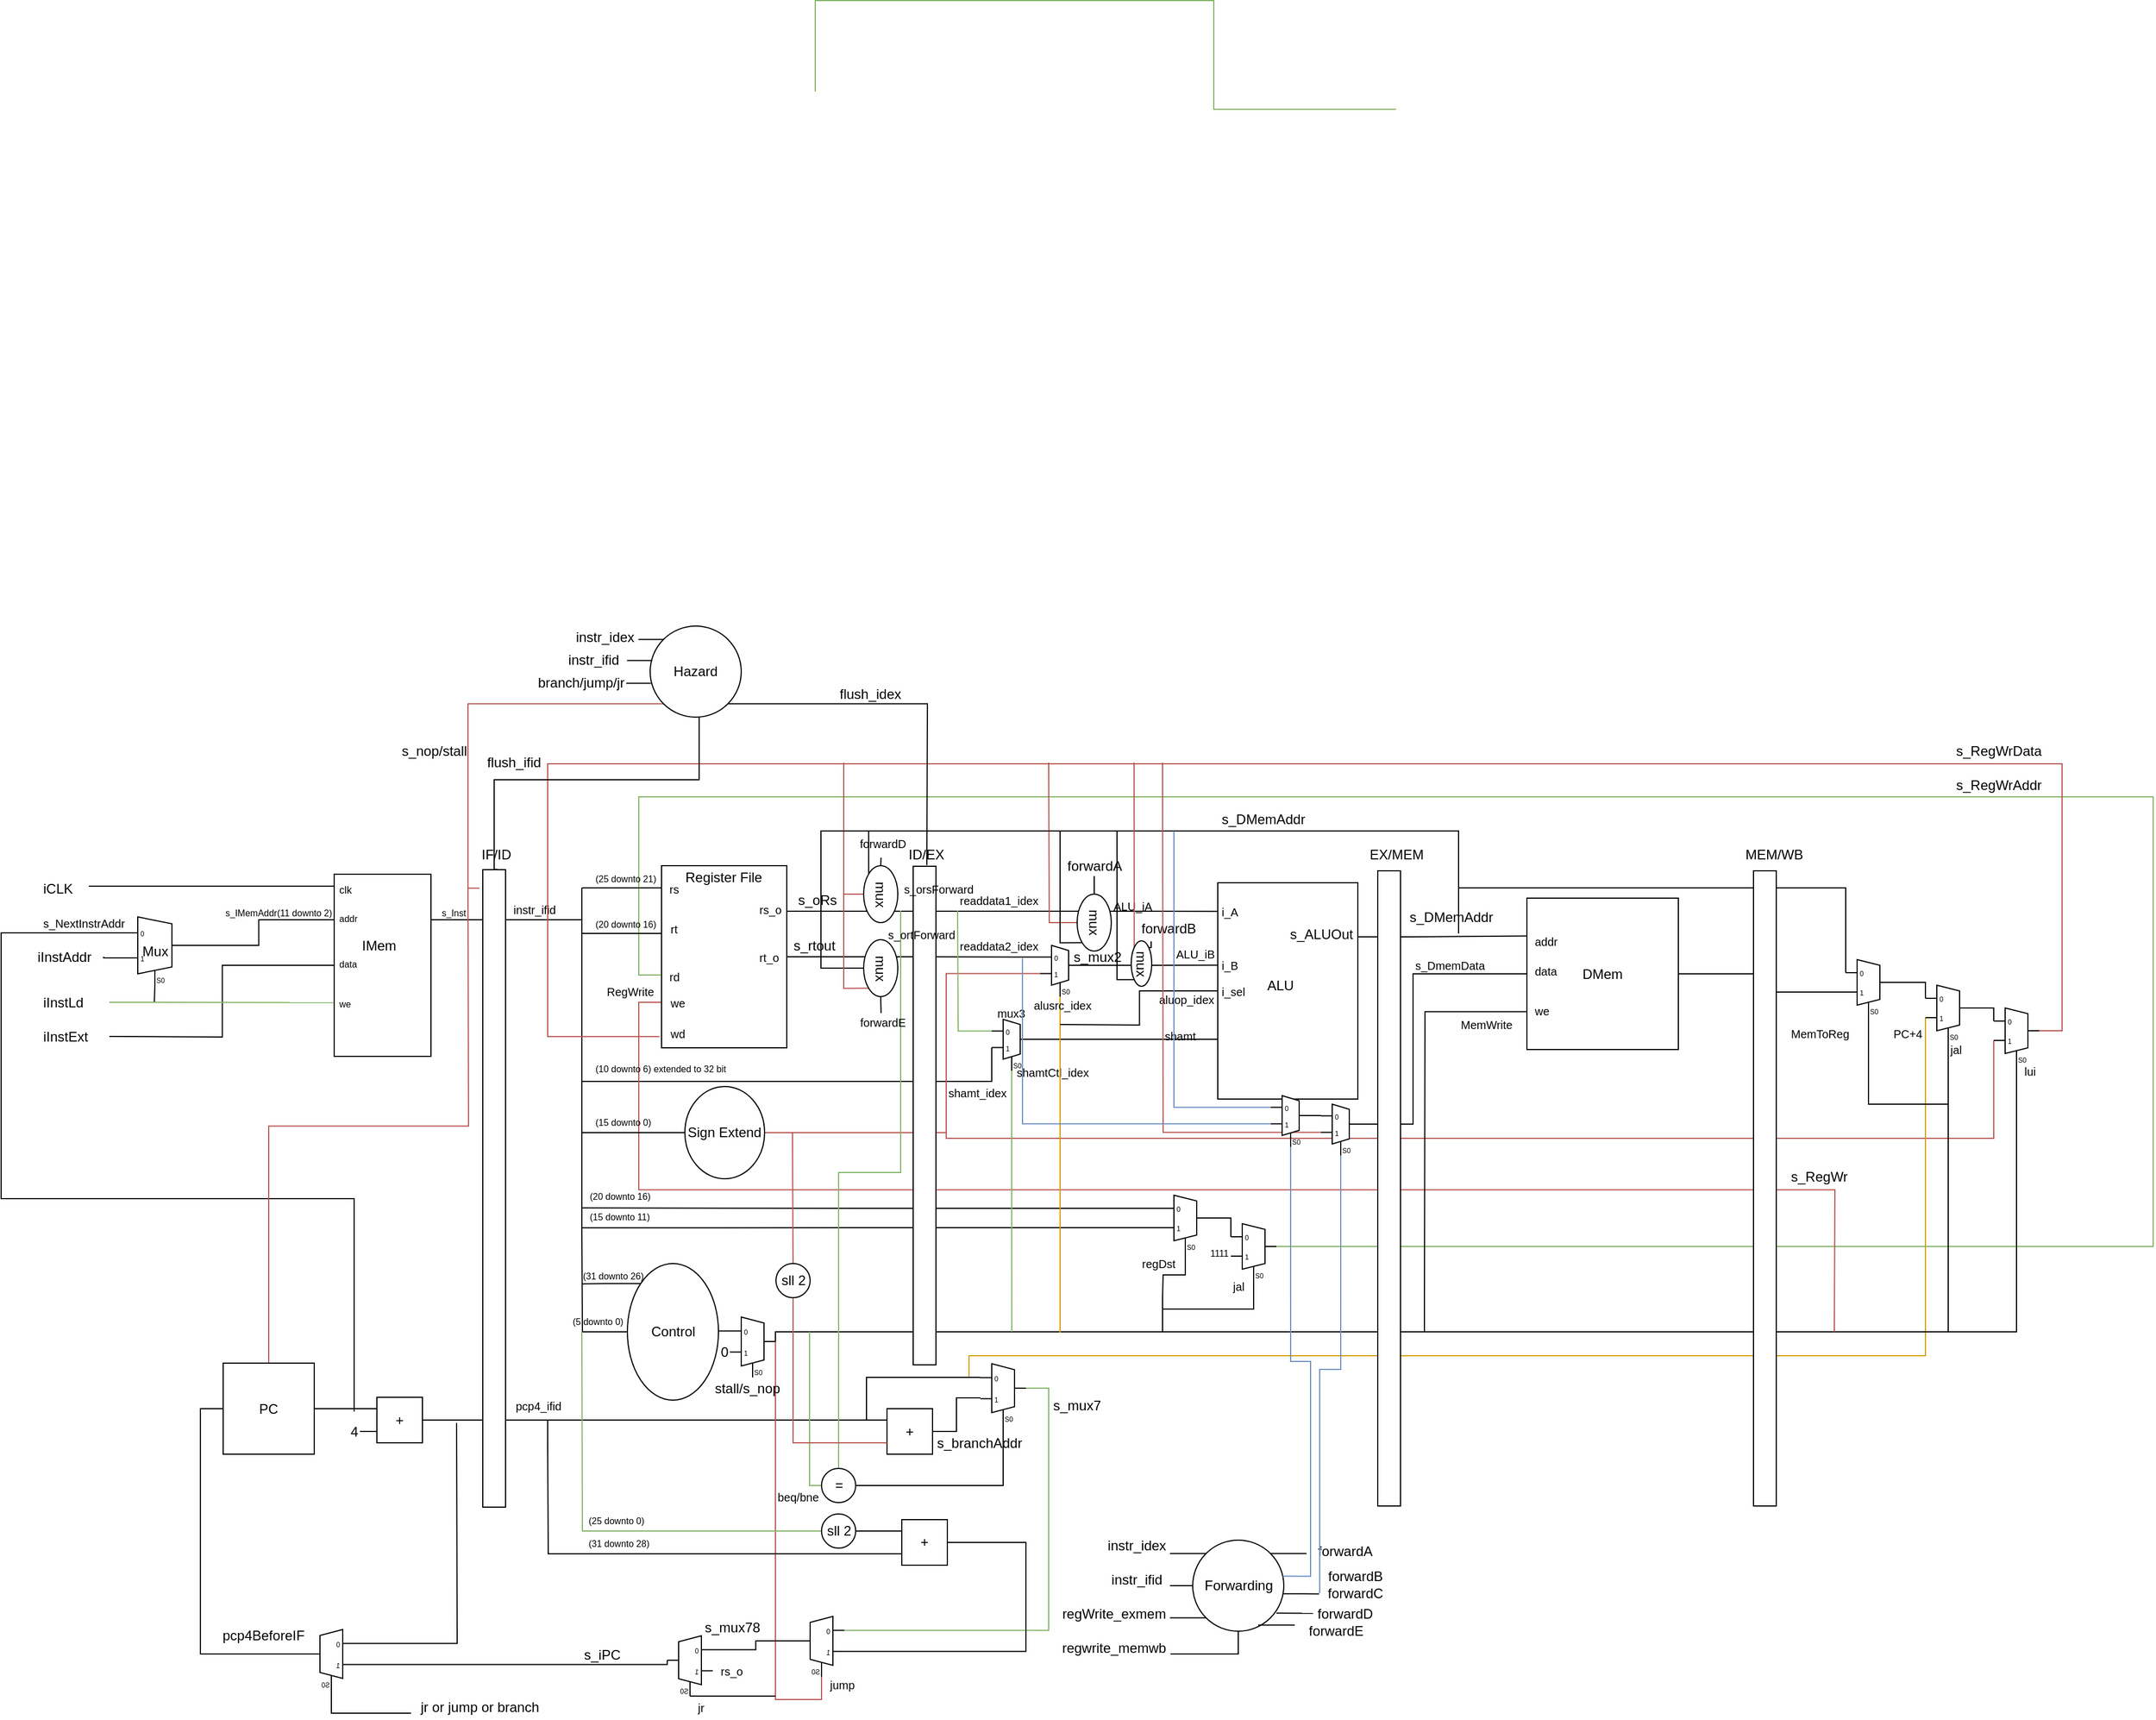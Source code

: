 <mxfile version="12.3.9" type="device" pages="1"><diagram id="p7neus_1xRGmlDTccP9g" name="Page-1"><mxGraphModel dx="2031" dy="4606" grid="1" gridSize="10" guides="1" tooltips="1" connect="1" arrows="1" fold="1" page="1" pageScale="1" pageWidth="4681" pageHeight="3300" math="0" shadow="0"><root><mxCell id="0"/><mxCell id="1" parent="0"/><mxCell id="B7h1hUES01moUCbZTNNx-193" style="edgeStyle=orthogonalEdgeStyle;rounded=0;orthogonalLoop=1;jettySize=auto;html=1;exitX=0;exitY=0.51;exitDx=0;exitDy=3;exitPerimeter=0;endArrow=none;endFill=0;fillColor=#f8cecc;strokeColor=#b85450;" parent="1" source="B7h1hUES01moUCbZTNNx-189" edge="1"><mxGeometry relative="1" as="geometry"><mxPoint x="870" y="370" as="targetPoint"/><Array as="points"><mxPoint x="1790" y="380"/></Array></mxGeometry></mxCell><mxCell id="B7h1hUES01moUCbZTNNx-187" style="edgeStyle=orthogonalEdgeStyle;rounded=0;orthogonalLoop=1;jettySize=auto;html=1;exitX=0;exitY=0.51;exitDx=0;exitDy=3;exitPerimeter=0;endArrow=none;endFill=0;fillColor=#ffe6cc;strokeColor=#d79b00;" parent="1" source="B7h1hUES01moUCbZTNNx-182" edge="1"><mxGeometry relative="1" as="geometry"><mxPoint x="890" y="590" as="targetPoint"/><Array as="points"><mxPoint x="1730" y="571"/><mxPoint x="890" y="571"/></Array></mxGeometry></mxCell><mxCell id="B7h1hUES01moUCbZTNNx-178" style="edgeStyle=orthogonalEdgeStyle;rounded=0;orthogonalLoop=1;jettySize=auto;html=1;exitX=0;exitY=0.17;exitDx=0;exitDy=3;exitPerimeter=0;endArrow=none;endFill=0;" parent="1" source="B7h1hUES01moUCbZTNNx-176" edge="1"><mxGeometry relative="1" as="geometry"><mxPoint x="1320" y="200" as="targetPoint"/><Array as="points"><mxPoint x="1660" y="160"/><mxPoint x="1320" y="160"/></Array></mxGeometry></mxCell><mxCell id="B7h1hUES01moUCbZTNNx-177" style="edgeStyle=orthogonalEdgeStyle;rounded=0;orthogonalLoop=1;jettySize=auto;html=1;exitX=0;exitY=0.51;exitDx=0;exitDy=3;exitPerimeter=0;endArrow=none;endFill=0;" parent="1" source="B7h1hUES01moUCbZTNNx-176" target="B7h1hUES01moUCbZTNNx-159" edge="1"><mxGeometry relative="1" as="geometry"/></mxCell><mxCell id="B7h1hUES01moUCbZTNNx-174" style="edgeStyle=orthogonalEdgeStyle;rounded=0;orthogonalLoop=1;jettySize=auto;html=1;exitX=1;exitY=0.5;exitDx=0;exitDy=-5;exitPerimeter=0;endArrow=none;endFill=0;fillColor=#d5e8d4;strokeColor=#82b366;entryX=0.6;entryY=1.006;entryDx=0;entryDy=0;entryPerimeter=0;" parent="1" source="B7h1hUES01moUCbZTNNx-55" target="B7h1hUES01moUCbZTNNx-24" edge="1"><mxGeometry relative="1" as="geometry"><mxPoint x="1640" y="475" as="targetPoint"/><Array as="points"><mxPoint x="1930" y="475"/><mxPoint x="1930" y="80"/><mxPoint x="600" y="80"/><mxPoint x="600" y="236"/></Array></mxGeometry></mxCell><mxCell id="B7h1hUES01moUCbZTNNx-171" style="edgeStyle=orthogonalEdgeStyle;rounded=0;orthogonalLoop=1;jettySize=auto;html=1;exitX=0;exitY=0.5;exitDx=0;exitDy=0;endArrow=none;endFill=0;fillColor=#d5e8d4;strokeColor=#82b366;" parent="1" edge="1"><mxGeometry relative="1" as="geometry"><mxPoint x="755" y="-539.5" as="targetPoint"/><Array as="points"><mxPoint x="1105" y="-524.5"/><mxPoint x="1105" y="-619.5"/><mxPoint x="755" y="-619.5"/></Array><mxPoint x="1265" y="-524" as="sourcePoint"/></mxGeometry></mxCell><mxCell id="B7h1hUES01moUCbZTNNx-103" style="edgeStyle=orthogonalEdgeStyle;rounded=0;orthogonalLoop=1;jettySize=auto;html=1;exitX=1;exitY=0.5;exitDx=0;exitDy=0;endArrow=none;endFill=0;entryX=0;entryY=0.25;entryDx=0;entryDy=0;" parent="1" source="B7h1hUES01moUCbZTNNx-99" target="B7h1hUES01moUCbZTNNx-104" edge="1"><mxGeometry relative="1" as="geometry"><mxPoint x="980" y="680.333" as="targetPoint"/></mxGeometry></mxCell><mxCell id="B7h1hUES01moUCbZTNNx-79" style="edgeStyle=orthogonalEdgeStyle;rounded=0;orthogonalLoop=1;jettySize=auto;html=1;exitX=0;exitY=0.483;exitDx=0;exitDy=3;exitPerimeter=0;endArrow=none;endFill=0;" parent="1" source="B7h1hUES01moUCbZTNNx-72" edge="1"><mxGeometry relative="1" as="geometry"><mxPoint x="550" y="330" as="targetPoint"/><Array as="points"><mxPoint x="910" y="330"/></Array></mxGeometry></mxCell><mxCell id="B7h1hUES01moUCbZTNNx-66" style="edgeStyle=orthogonalEdgeStyle;rounded=0;orthogonalLoop=1;jettySize=auto;html=1;exitX=1;exitY=0.5;exitDx=0;exitDy=-5;endArrow=none;endFill=0;exitPerimeter=0;" parent="1" source="uHH7N-IGZ7lz9Gn3CWKF-2" edge="1"><mxGeometry relative="1" as="geometry"><mxPoint x="1680" y="550" as="targetPoint"/><Array as="points"><mxPoint x="720" y="550"/></Array></mxGeometry></mxCell><mxCell id="B7h1hUES01moUCbZTNNx-58" style="edgeStyle=orthogonalEdgeStyle;rounded=0;orthogonalLoop=1;jettySize=auto;html=1;exitX=0;exitY=0.51;exitDx=0;exitDy=3;exitPerimeter=0;endArrow=none;endFill=0;" parent="1" source="B7h1hUES01moUCbZTNNx-54" edge="1"><mxGeometry relative="1" as="geometry"><mxPoint x="550" y="458.667" as="targetPoint"/></mxGeometry></mxCell><mxCell id="B7h1hUES01moUCbZTNNx-56" style="edgeStyle=orthogonalEdgeStyle;rounded=0;orthogonalLoop=1;jettySize=auto;html=1;exitX=0;exitY=0.17;exitDx=0;exitDy=3;exitPerimeter=0;endArrow=none;endFill=0;" parent="1" source="B7h1hUES01moUCbZTNNx-54" edge="1"><mxGeometry relative="1" as="geometry"><mxPoint x="550" y="441.167" as="targetPoint"/></mxGeometry></mxCell><mxCell id="B7h1hUES01moUCbZTNNx-1" value="" style="endArrow=none;html=1;entryX=0;entryY=0.4;entryDx=0;entryDy=0;entryPerimeter=0;" parent="1" target="B7h1hUES01moUCbZTNNx-15" edge="1"><mxGeometry width="50" height="50" relative="1" as="geometry"><mxPoint x="117" y="158.5" as="sourcePoint"/><mxPoint x="325" y="158.5" as="targetPoint"/></mxGeometry></mxCell><mxCell id="B7h1hUES01moUCbZTNNx-2" value="iCLK" style="text;html=1;resizable=0;points=[];autosize=1;align=left;verticalAlign=top;spacingTop=-4;" parent="1" vertex="1"><mxGeometry x="75" y="150.5" width="40" height="20" as="geometry"/></mxCell><mxCell id="B7h1hUES01moUCbZTNNx-3" value="iInstLd" style="text;html=1;resizable=0;points=[];autosize=1;align=left;verticalAlign=top;spacingTop=-4;" parent="1" vertex="1"><mxGeometry x="75" y="250.5" width="50" height="20" as="geometry"/></mxCell><mxCell id="B7h1hUES01moUCbZTNNx-4" value="iInstAddr" style="text;html=1;resizable=0;points=[];autosize=1;align=left;verticalAlign=top;spacingTop=-4;" parent="1" vertex="1"><mxGeometry x="70" y="210.5" width="60" height="20" as="geometry"/></mxCell><mxCell id="B7h1hUES01moUCbZTNNx-5" value="iInstExt" style="text;html=1;resizable=0;points=[];autosize=1;align=left;verticalAlign=top;spacingTop=-4;" parent="1" vertex="1"><mxGeometry x="75" y="280.5" width="50" height="20" as="geometry"/></mxCell><mxCell id="B7h1hUES01moUCbZTNNx-6" style="edgeStyle=orthogonalEdgeStyle;rounded=0;orthogonalLoop=1;jettySize=auto;html=1;exitX=0.5;exitY=1;exitDx=0;exitDy=0;endArrow=none;endFill=0;" parent="1" source="B7h1hUES01moUCbZTNNx-7" edge="1"><mxGeometry relative="1" as="geometry"><mxPoint x="135" y="290.5" as="targetPoint"/></mxGeometry></mxCell><mxCell id="B7h1hUES01moUCbZTNNx-44" style="edgeStyle=orthogonalEdgeStyle;rounded=0;orthogonalLoop=1;jettySize=auto;html=1;exitX=0.25;exitY=0;exitDx=0;exitDy=0;endArrow=none;endFill=0;" parent="1" source="B7h1hUES01moUCbZTNNx-7" edge="1"><mxGeometry relative="1" as="geometry"><mxPoint x="550" y="188" as="targetPoint"/></mxGeometry></mxCell><mxCell id="B7h1hUES01moUCbZTNNx-7" value="" style="rounded=0;whiteSpace=wrap;html=1;rotation=90;" parent="1" vertex="1"><mxGeometry x="295" y="185.5" width="160" height="85" as="geometry"/></mxCell><mxCell id="B7h1hUES01moUCbZTNNx-8" value="IMem" style="text;html=1;resizable=0;points=[];autosize=1;align=left;verticalAlign=top;spacingTop=-4;" parent="1" vertex="1"><mxGeometry x="355" y="200.5" width="50" height="20" as="geometry"/></mxCell><mxCell id="B7h1hUES01moUCbZTNNx-9" style="edgeStyle=orthogonalEdgeStyle;rounded=0;orthogonalLoop=1;jettySize=auto;html=1;exitX=1;exitY=0.5;exitDx=0;exitDy=-5;exitPerimeter=0;entryX=0.25;entryY=1;entryDx=0;entryDy=0;endArrow=none;endFill=0;" parent="1" source="B7h1hUES01moUCbZTNNx-12" target="B7h1hUES01moUCbZTNNx-7" edge="1"><mxGeometry relative="1" as="geometry"/></mxCell><mxCell id="B7h1hUES01moUCbZTNNx-10" style="edgeStyle=orthogonalEdgeStyle;rounded=0;orthogonalLoop=1;jettySize=auto;html=1;exitX=0.3;exitY=1;exitDx=10;exitDy=0;exitPerimeter=0;endArrow=none;endFill=0;" parent="1" source="B7h1hUES01moUCbZTNNx-12" edge="1"><mxGeometry relative="1" as="geometry"><mxPoint x="174.588" y="260" as="targetPoint"/></mxGeometry></mxCell><mxCell id="B7h1hUES01moUCbZTNNx-11" style="edgeStyle=orthogonalEdgeStyle;rounded=0;orthogonalLoop=1;jettySize=auto;html=1;exitX=0;exitY=0.55;exitDx=0;exitDy=3;exitPerimeter=0;endArrow=none;endFill=0;" parent="1" source="B7h1hUES01moUCbZTNNx-12" target="B7h1hUES01moUCbZTNNx-4" edge="1"><mxGeometry relative="1" as="geometry"/></mxCell><mxCell id="B7h1hUES01moUCbZTNNx-202" style="edgeStyle=orthogonalEdgeStyle;rounded=0;orthogonalLoop=1;jettySize=auto;html=1;exitX=0;exitY=0.183;exitDx=0;exitDy=3;exitPerimeter=0;endArrow=none;endFill=0;" parent="1" source="B7h1hUES01moUCbZTNNx-12" edge="1"><mxGeometry relative="1" as="geometry"><mxPoint x="350" y="620" as="targetPoint"/><Array as="points"><mxPoint x="40" y="200"/><mxPoint x="40" y="433"/><mxPoint x="350" y="433"/></Array></mxGeometry></mxCell><mxCell id="B7h1hUES01moUCbZTNNx-12" value="Mux" style="shadow=0;dashed=0;align=center;fillColor=#ffffff;html=1;strokeWidth=1;shape=mxgraph.electrical.abstract.mux2;" parent="1" vertex="1"><mxGeometry x="150" y="185.5" width="50" height="60" as="geometry"/></mxCell><mxCell id="B7h1hUES01moUCbZTNNx-13" value="&lt;font style=&quot;font-size: 10px&quot;&gt;s_NextInstrAddr&lt;/font&gt;" style="text;html=1;resizable=0;points=[];autosize=1;align=left;verticalAlign=top;spacingTop=-4;" parent="1" vertex="1"><mxGeometry x="75" y="180.5" width="90" height="20" as="geometry"/></mxCell><mxCell id="B7h1hUES01moUCbZTNNx-14" value="&lt;font style=&quot;font-size: 8px&quot;&gt;s_IMemAddr(11 downto 2)&lt;/font&gt;" style="text;html=1;resizable=0;points=[];autosize=1;align=left;verticalAlign=top;spacingTop=-4;" parent="1" vertex="1"><mxGeometry x="235" y="170.5" width="110" height="20" as="geometry"/></mxCell><mxCell id="B7h1hUES01moUCbZTNNx-15" value="&lt;font style=&quot;font-size: 9px&quot;&gt;clk&lt;/font&gt;" style="text;html=1;resizable=0;points=[];autosize=1;align=left;verticalAlign=top;spacingTop=-4;" parent="1" vertex="1"><mxGeometry x="335" y="150.5" width="30" height="20" as="geometry"/></mxCell><mxCell id="B7h1hUES01moUCbZTNNx-16" value="&lt;font style=&quot;font-size: 8px&quot;&gt;addr&lt;/font&gt;" style="text;html=1;resizable=0;points=[];autosize=1;align=left;verticalAlign=top;spacingTop=-4;" parent="1" vertex="1"><mxGeometry x="335" y="175.5" width="30" height="20" as="geometry"/></mxCell><mxCell id="B7h1hUES01moUCbZTNNx-17" value="&lt;font style=&quot;font-size: 8px&quot;&gt;data&lt;/font&gt;" style="text;html=1;resizable=0;points=[];autosize=1;align=left;verticalAlign=top;spacingTop=-4;" parent="1" vertex="1"><mxGeometry x="335" y="215.5" width="30" height="20" as="geometry"/></mxCell><mxCell id="B7h1hUES01moUCbZTNNx-18" value="" style="endArrow=none;html=1;fillColor=#d5e8d4;strokeColor=#82b366;entryX=-0.09;entryY=0.514;entryDx=0;entryDy=0;entryPerimeter=0;" parent="1" target="B7h1hUES01moUCbZTNNx-19" edge="1"><mxGeometry width="50" height="50" relative="1" as="geometry"><mxPoint x="135" y="260.5" as="sourcePoint"/><mxPoint x="335" y="262.5" as="targetPoint"/></mxGeometry></mxCell><mxCell id="B7h1hUES01moUCbZTNNx-19" value="&lt;font style=&quot;font-size: 8px&quot;&gt;we&lt;/font&gt;" style="text;html=1;resizable=0;points=[];autosize=1;align=left;verticalAlign=top;spacingTop=-4;" parent="1" vertex="1"><mxGeometry x="335" y="250.5" width="30" height="20" as="geometry"/></mxCell><mxCell id="B7h1hUES01moUCbZTNNx-21" value="" style="rounded=0;whiteSpace=wrap;html=1;rotation=90;" parent="1" vertex="1"><mxGeometry x="193" y="414" width="560" height="20" as="geometry"/></mxCell><mxCell id="B7h1hUES01moUCbZTNNx-22" value="&lt;font style=&quot;font-size: 8px&quot;&gt;s_Inst&lt;/font&gt;" style="text;html=1;resizable=0;points=[];autosize=1;align=left;verticalAlign=top;spacingTop=-4;" parent="1" vertex="1"><mxGeometry x="425" y="170.5" width="40" height="20" as="geometry"/></mxCell><mxCell id="B7h1hUES01moUCbZTNNx-23" value="IF/ID" style="text;html=1;resizable=0;points=[];autosize=1;align=left;verticalAlign=top;spacingTop=-4;" parent="1" vertex="1"><mxGeometry x="460" y="120.5" width="40" height="20" as="geometry"/></mxCell><mxCell id="B7h1hUES01moUCbZTNNx-42" style="edgeStyle=orthogonalEdgeStyle;rounded=0;orthogonalLoop=1;jettySize=auto;html=1;exitX=0.25;exitY=1;exitDx=0;exitDy=0;endArrow=none;endFill=0;" parent="1" source="B7h1hUES01moUCbZTNNx-24" edge="1"><mxGeometry relative="1" as="geometry"><mxPoint x="550" y="160" as="targetPoint"/><Array as="points"><mxPoint x="660" y="160"/></Array></mxGeometry></mxCell><mxCell id="B7h1hUES01moUCbZTNNx-45" style="edgeStyle=orthogonalEdgeStyle;rounded=0;orthogonalLoop=1;jettySize=auto;html=1;exitX=0.5;exitY=1;exitDx=0;exitDy=0;endArrow=none;endFill=0;" parent="1" source="B7h1hUES01moUCbZTNNx-24" edge="1"><mxGeometry relative="1" as="geometry"><mxPoint x="550" y="190" as="targetPoint"/><Array as="points"><mxPoint x="660" y="200"/><mxPoint x="550" y="200"/></Array></mxGeometry></mxCell><mxCell id="B7h1hUES01moUCbZTNNx-74" style="edgeStyle=orthogonalEdgeStyle;rounded=0;orthogonalLoop=1;jettySize=auto;html=1;exitX=0.5;exitY=0;exitDx=0;exitDy=0;endArrow=none;endFill=0;entryX=0;entryY=0.161;entryDx=0;entryDy=3;entryPerimeter=0;" parent="1" source="B7h1hUES01moUCbZTNNx-24" target="B7h1hUES01moUCbZTNNx-81" edge="1"><mxGeometry relative="1" as="geometry"><mxPoint x="870" y="220.437" as="targetPoint"/></mxGeometry></mxCell><mxCell id="B7h1hUES01moUCbZTNNx-94" style="edgeStyle=orthogonalEdgeStyle;rounded=0;orthogonalLoop=1;jettySize=auto;html=1;exitX=0.25;exitY=0;exitDx=0;exitDy=0;entryX=0.132;entryY=0.997;entryDx=0;entryDy=0;entryPerimeter=0;endArrow=none;endFill=0;" parent="1" source="B7h1hUES01moUCbZTNNx-24" target="B7h1hUES01moUCbZTNNx-85" edge="1"><mxGeometry relative="1" as="geometry"/></mxCell><mxCell id="B7h1hUES01moUCbZTNNx-198" style="edgeStyle=orthogonalEdgeStyle;rounded=0;orthogonalLoop=1;jettySize=auto;html=1;exitX=0.75;exitY=1;exitDx=0;exitDy=0;endArrow=none;endFill=0;fillColor=#f8cecc;strokeColor=#b85450;" parent="1" source="B7h1hUES01moUCbZTNNx-24" edge="1"><mxGeometry relative="1" as="geometry"><mxPoint x="1650" y="550" as="targetPoint"/></mxGeometry></mxCell><mxCell id="B7h1hUES01moUCbZTNNx-24" value="" style="rounded=0;whiteSpace=wrap;html=1;rotation=90;" parent="1" vertex="1"><mxGeometry x="595" y="165.5" width="160" height="110" as="geometry"/></mxCell><mxCell id="B7h1hUES01moUCbZTNNx-25" value="Register File" style="text;html=1;resizable=0;points=[];autosize=1;align=left;verticalAlign=top;spacingTop=-4;" parent="1" vertex="1"><mxGeometry x="639" y="140.5" width="80" height="20" as="geometry"/></mxCell><mxCell id="B7h1hUES01moUCbZTNNx-26" value="&lt;font style=&quot;font-size: 10px&quot;&gt;rs&lt;/font&gt;" style="text;html=1;resizable=0;points=[];autosize=1;align=left;verticalAlign=top;spacingTop=-4;" parent="1" vertex="1"><mxGeometry x="625" y="150.5" width="20" height="20" as="geometry"/></mxCell><mxCell id="B7h1hUES01moUCbZTNNx-27" value="&lt;font style=&quot;font-size: 10px&quot;&gt;rt&lt;/font&gt;" style="text;html=1;resizable=0;points=[];autosize=1;align=left;verticalAlign=top;spacingTop=-4;" parent="1" vertex="1"><mxGeometry x="625.5" y="185.5" width="20" height="20" as="geometry"/></mxCell><mxCell id="B7h1hUES01moUCbZTNNx-28" value="&lt;font style=&quot;font-size: 10px&quot;&gt;rd&lt;/font&gt;" style="text;html=1;resizable=0;points=[];autosize=1;align=left;verticalAlign=top;spacingTop=-4;" parent="1" vertex="1"><mxGeometry x="625" y="228" width="20" height="20" as="geometry"/></mxCell><mxCell id="B7h1hUES01moUCbZTNNx-29" value="&lt;font style=&quot;font-size: 10px&quot;&gt;rt_o&lt;/font&gt;" style="text;html=1;resizable=0;points=[];autosize=1;align=left;verticalAlign=top;spacingTop=-4;" parent="1" vertex="1"><mxGeometry x="704" y="210.5" width="30" height="20" as="geometry"/></mxCell><mxCell id="B7h1hUES01moUCbZTNNx-30" value="&lt;font style=&quot;font-size: 10px&quot;&gt;rs_o&lt;/font&gt;" style="text;html=1;resizable=0;points=[];autosize=1;align=left;verticalAlign=top;spacingTop=-4;" parent="1" vertex="1"><mxGeometry x="704" y="169" width="30" height="20" as="geometry"/></mxCell><mxCell id="B7h1hUES01moUCbZTNNx-32" value="&lt;font style=&quot;font-size: 10px&quot;&gt;we&lt;br&gt;&lt;/font&gt;" style="text;html=1;resizable=0;points=[];autosize=1;align=left;verticalAlign=top;spacingTop=-4;" parent="1" vertex="1"><mxGeometry x="625.5" y="250.5" width="30" height="20" as="geometry"/></mxCell><mxCell id="B7h1hUES01moUCbZTNNx-33" value="&lt;font style=&quot;font-size: 10px&quot;&gt;wd&lt;br&gt;&lt;/font&gt;" style="text;html=1;resizable=0;points=[];autosize=1;align=left;verticalAlign=top;spacingTop=-4;" parent="1" vertex="1"><mxGeometry x="625.5" y="278" width="30" height="20" as="geometry"/></mxCell><mxCell id="B7h1hUES01moUCbZTNNx-36" value="&lt;font style=&quot;font-size: 8px&quot;&gt;(25 downto 21)&lt;/font&gt;" style="text;html=1;resizable=0;points=[];autosize=1;align=left;verticalAlign=top;spacingTop=-4;" parent="1" vertex="1"><mxGeometry x="560" y="140.5" width="70" height="20" as="geometry"/></mxCell><mxCell id="B7h1hUES01moUCbZTNNx-37" value="&lt;font style=&quot;font-size: 8px&quot;&gt;(20 downto 16)&lt;/font&gt;" style="text;html=1;resizable=0;points=[];autosize=1;align=left;verticalAlign=top;spacingTop=-4;" parent="1" vertex="1"><mxGeometry x="560" y="180.5" width="70" height="20" as="geometry"/></mxCell><mxCell id="B7h1hUES01moUCbZTNNx-39" value="&lt;font style=&quot;font-size: 10px&quot;&gt;instr_ifid&lt;/font&gt;" style="text;html=1;resizable=0;points=[];autosize=1;align=left;verticalAlign=top;spacingTop=-4;" parent="1" vertex="1"><mxGeometry x="487.5" y="169" width="50" height="20" as="geometry"/></mxCell><mxCell id="B7h1hUES01moUCbZTNNx-41" value="" style="endArrow=none;html=1;" parent="1" edge="1"><mxGeometry width="50" height="50" relative="1" as="geometry"><mxPoint x="550" y="460" as="sourcePoint"/><mxPoint x="550" y="160" as="targetPoint"/></mxGeometry></mxCell><mxCell id="B7h1hUES01moUCbZTNNx-48" style="edgeStyle=orthogonalEdgeStyle;rounded=0;orthogonalLoop=1;jettySize=auto;html=1;exitX=0.5;exitY=1;exitDx=0;exitDy=0;endArrow=none;endFill=0;" parent="1" source="B7h1hUES01moUCbZTNNx-46" edge="1"><mxGeometry relative="1" as="geometry"><mxPoint x="550" y="375" as="targetPoint"/><Array as="points"><mxPoint x="550" y="375"/></Array></mxGeometry></mxCell><mxCell id="B7h1hUES01moUCbZTNNx-82" style="edgeStyle=orthogonalEdgeStyle;rounded=0;orthogonalLoop=1;jettySize=auto;html=1;exitX=0.5;exitY=0;exitDx=0;exitDy=0;entryX=0;entryY=0.483;entryDx=0;entryDy=3;entryPerimeter=0;endArrow=none;endFill=0;fillColor=#f8cecc;strokeColor=#b85450;" parent="1" source="B7h1hUES01moUCbZTNNx-46" target="B7h1hUES01moUCbZTNNx-81" edge="1"><mxGeometry relative="1" as="geometry"><Array as="points"><mxPoint x="870" y="375"/><mxPoint x="870" y="235"/></Array></mxGeometry></mxCell><mxCell id="B7h1hUES01moUCbZTNNx-46" value="" style="ellipse;whiteSpace=wrap;html=1;strokeWidth=1;rotation=90;" parent="1" vertex="1"><mxGeometry x="635" y="340" width="81" height="70" as="geometry"/></mxCell><mxCell id="B7h1hUES01moUCbZTNNx-47" value="Sign Extend" style="text;html=1;resizable=0;points=[];autosize=1;align=left;verticalAlign=top;spacingTop=-4;" parent="1" vertex="1"><mxGeometry x="640.5" y="365" width="80" height="20" as="geometry"/></mxCell><mxCell id="B7h1hUES01moUCbZTNNx-49" value="&lt;font style=&quot;font-size: 8px&quot;&gt;(15 downto 0)&lt;/font&gt;" style="text;html=1;resizable=0;points=[];autosize=1;align=left;verticalAlign=top;spacingTop=-4;" parent="1" vertex="1"><mxGeometry x="560" y="355" width="60" height="20" as="geometry"/></mxCell><mxCell id="B7h1hUES01moUCbZTNNx-50" value="" style="rounded=0;whiteSpace=wrap;html=1;rotation=90;" parent="1" vertex="1"><mxGeometry x="632" y="350" width="438" height="20" as="geometry"/></mxCell><mxCell id="B7h1hUES01moUCbZTNNx-60" style="edgeStyle=orthogonalEdgeStyle;rounded=0;orthogonalLoop=1;jettySize=auto;html=1;exitX=1;exitY=0.5;exitDx=0;exitDy=-5;exitPerimeter=0;entryX=0;entryY=0.17;entryDx=0;entryDy=3;entryPerimeter=0;endArrow=none;endFill=0;" parent="1" source="B7h1hUES01moUCbZTNNx-54" target="B7h1hUES01moUCbZTNNx-55" edge="1"><mxGeometry relative="1" as="geometry"/></mxCell><mxCell id="B7h1hUES01moUCbZTNNx-68" style="edgeStyle=orthogonalEdgeStyle;rounded=0;orthogonalLoop=1;jettySize=auto;html=1;exitX=0.25;exitY=1;exitDx=10;exitDy=0;exitPerimeter=0;endArrow=none;endFill=0;" parent="1" source="B7h1hUES01moUCbZTNNx-54" edge="1"><mxGeometry relative="1" as="geometry"><mxPoint x="1060" y="520" as="targetPoint"/></mxGeometry></mxCell><mxCell id="B7h1hUES01moUCbZTNNx-54" value="" style="shadow=0;dashed=0;align=center;html=1;strokeWidth=1;shape=mxgraph.electrical.abstract.mux2;" parent="1" vertex="1"><mxGeometry x="1060" y="430" width="40" height="50" as="geometry"/></mxCell><mxCell id="B7h1hUES01moUCbZTNNx-69" style="edgeStyle=orthogonalEdgeStyle;rounded=0;orthogonalLoop=1;jettySize=auto;html=1;exitX=0.25;exitY=1;exitDx=10;exitDy=0;exitPerimeter=0;endArrow=none;endFill=0;" parent="1" source="B7h1hUES01moUCbZTNNx-55" edge="1"><mxGeometry relative="1" as="geometry"><mxPoint x="1060" y="530" as="targetPoint"/><Array as="points"><mxPoint x="1140" y="530"/></Array></mxGeometry></mxCell><mxCell id="B7h1hUES01moUCbZTNNx-55" value="" style="shadow=0;dashed=0;align=center;html=1;strokeWidth=1;shape=mxgraph.electrical.abstract.mux2;" parent="1" vertex="1"><mxGeometry x="1120" y="455" width="40" height="50" as="geometry"/></mxCell><mxCell id="B7h1hUES01moUCbZTNNx-57" value="&lt;font style=&quot;font-size: 8px&quot;&gt;(20 downto 16)&lt;/font&gt;" style="text;html=1;resizable=0;points=[];autosize=1;align=left;verticalAlign=top;spacingTop=-4;" parent="1" vertex="1"><mxGeometry x="555" y="420" width="70" height="20" as="geometry"/></mxCell><mxCell id="B7h1hUES01moUCbZTNNx-59" value="&lt;font style=&quot;font-size: 8px&quot;&gt;(15 downto 11)&lt;/font&gt;" style="text;html=1;resizable=0;points=[];autosize=1;align=left;verticalAlign=top;spacingTop=-4;" parent="1" vertex="1"><mxGeometry x="555" y="438" width="70" height="20" as="geometry"/></mxCell><mxCell id="B7h1hUES01moUCbZTNNx-61" value="&lt;font style=&quot;font-size: 8px&quot;&gt;1111&lt;/font&gt;" style="text;html=1;resizable=0;points=[];autosize=1;align=left;verticalAlign=top;spacingTop=-4;" parent="1" vertex="1"><mxGeometry x="1100" y="470" width="30" height="20" as="geometry"/></mxCell><mxCell id="B7h1hUES01moUCbZTNNx-117" style="edgeStyle=orthogonalEdgeStyle;rounded=0;orthogonalLoop=1;jettySize=auto;html=1;exitX=0.5;exitY=1;exitDx=0;exitDy=0;endArrow=none;endFill=0;" parent="1" source="B7h1hUES01moUCbZTNNx-62" edge="1"><mxGeometry relative="1" as="geometry"><mxPoint x="550" y="460" as="targetPoint"/></mxGeometry></mxCell><mxCell id="B7h1hUES01moUCbZTNNx-118" style="edgeStyle=orthogonalEdgeStyle;rounded=0;orthogonalLoop=1;jettySize=auto;html=1;exitX=0;exitY=1;exitDx=0;exitDy=0;endArrow=none;endFill=0;" parent="1" source="B7h1hUES01moUCbZTNNx-62" edge="1"><mxGeometry relative="1" as="geometry"><mxPoint x="550" y="507.833" as="targetPoint"/></mxGeometry></mxCell><mxCell id="B7h1hUES01moUCbZTNNx-62" value="" style="ellipse;whiteSpace=wrap;html=1;strokeWidth=1;rotation=90;" parent="1" vertex="1"><mxGeometry x="570" y="510" width="120" height="80" as="geometry"/></mxCell><mxCell id="B7h1hUES01moUCbZTNNx-63" value="Control&amp;nbsp;" style="text;html=1;resizable=0;points=[];autosize=1;align=left;verticalAlign=top;spacingTop=-4;" parent="1" vertex="1"><mxGeometry x="609" y="540" width="60" height="20" as="geometry"/></mxCell><mxCell id="B7h1hUES01moUCbZTNNx-64" value="ID/EX" style="text;html=1;resizable=0;points=[];autosize=1;align=left;verticalAlign=top;spacingTop=-4;" parent="1" vertex="1"><mxGeometry x="835" y="120.5" width="50" height="20" as="geometry"/></mxCell><mxCell id="B7h1hUES01moUCbZTNNx-67" value="" style="endArrow=none;html=1;" parent="1" edge="1"><mxGeometry width="50" height="50" relative="1" as="geometry"><mxPoint x="1060" y="550" as="sourcePoint"/><mxPoint x="1060" y="520" as="targetPoint"/></mxGeometry></mxCell><mxCell id="B7h1hUES01moUCbZTNNx-70" value="&lt;font style=&quot;font-size: 10px&quot;&gt;regDst&lt;/font&gt;" style="text;html=1;resizable=0;points=[];autosize=1;align=left;verticalAlign=top;spacingTop=-4;" parent="1" vertex="1"><mxGeometry x="1040" y="480" width="40" height="20" as="geometry"/></mxCell><mxCell id="B7h1hUES01moUCbZTNNx-71" value="&lt;font style=&quot;font-size: 10px&quot;&gt;jal&lt;/font&gt;" style="text;html=1;resizable=0;points=[];autosize=1;align=left;verticalAlign=top;spacingTop=-4;" parent="1" vertex="1"><mxGeometry x="1120" y="500" width="30" height="20" as="geometry"/></mxCell><mxCell id="B7h1hUES01moUCbZTNNx-76" style="edgeStyle=orthogonalEdgeStyle;rounded=0;orthogonalLoop=1;jettySize=auto;html=1;exitX=0;exitY=0.161;exitDx=0;exitDy=3;exitPerimeter=0;endArrow=none;endFill=0;fillColor=#d5e8d4;strokeColor=#82b366;" parent="1" source="B7h1hUES01moUCbZTNNx-72" edge="1"><mxGeometry relative="1" as="geometry"><mxPoint x="880" y="180" as="targetPoint"/></mxGeometry></mxCell><mxCell id="B7h1hUES01moUCbZTNNx-77" style="edgeStyle=orthogonalEdgeStyle;rounded=0;orthogonalLoop=1;jettySize=auto;html=1;exitX=0.214;exitY=1;exitDx=10;exitDy=0;exitPerimeter=0;endArrow=none;endFill=0;fillColor=#d5e8d4;strokeColor=#82b366;" parent="1" source="B7h1hUES01moUCbZTNNx-72" edge="1"><mxGeometry relative="1" as="geometry"><mxPoint x="927.619" y="550" as="targetPoint"/></mxGeometry></mxCell><mxCell id="B7h1hUES01moUCbZTNNx-92" style="edgeStyle=orthogonalEdgeStyle;rounded=0;orthogonalLoop=1;jettySize=auto;html=1;exitX=1;exitY=0.5;exitDx=0;exitDy=-5;exitPerimeter=0;entryX=0.724;entryY=1.001;entryDx=0;entryDy=0;entryPerimeter=0;endArrow=none;endFill=0;" parent="1" source="B7h1hUES01moUCbZTNNx-72" target="B7h1hUES01moUCbZTNNx-85" edge="1"><mxGeometry relative="1" as="geometry"/></mxCell><mxCell id="B7h1hUES01moUCbZTNNx-72" value="" style="shadow=0;dashed=0;align=center;fillColor=#ffffff;html=1;strokeWidth=1;shape=mxgraph.electrical.abstract.mux2;" parent="1" vertex="1"><mxGeometry x="910" y="275.5" width="35" height="45" as="geometry"/></mxCell><mxCell id="B7h1hUES01moUCbZTNNx-78" value="&lt;font style=&quot;font-size: 10px&quot;&gt;shamtCtl_idex&lt;/font&gt;" style="text;html=1;resizable=0;points=[];autosize=1;align=left;verticalAlign=top;spacingTop=-4;" parent="1" vertex="1"><mxGeometry x="930" y="312" width="80" height="20" as="geometry"/></mxCell><mxCell id="B7h1hUES01moUCbZTNNx-80" value="&lt;span style=&quot;font-size: 8px&quot;&gt;(10 downto 6) extended to 32 bit&lt;/span&gt;" style="text;html=1;resizable=0;points=[];autosize=1;align=left;verticalAlign=top;spacingTop=-4;" parent="1" vertex="1"><mxGeometry x="560" y="308" width="130" height="20" as="geometry"/></mxCell><mxCell id="B7h1hUES01moUCbZTNNx-83" style="edgeStyle=orthogonalEdgeStyle;rounded=0;orthogonalLoop=1;jettySize=auto;html=1;exitX=0.214;exitY=1;exitDx=10;exitDy=0;exitPerimeter=0;endArrow=none;endFill=0;fillColor=#ffe6cc;strokeColor=#d79b00;" parent="1" source="B7h1hUES01moUCbZTNNx-81" edge="1"><mxGeometry relative="1" as="geometry"><mxPoint x="970" y="550.476" as="targetPoint"/></mxGeometry></mxCell><mxCell id="B7h1hUES01moUCbZTNNx-93" style="edgeStyle=orthogonalEdgeStyle;rounded=0;orthogonalLoop=1;jettySize=auto;html=1;exitX=1;exitY=0.5;exitDx=0;exitDy=-5;exitPerimeter=0;entryX=0.381;entryY=1.001;entryDx=0;entryDy=0;entryPerimeter=0;endArrow=none;endFill=0;" parent="1" source="B7h1hUES01moUCbZTNNx-81" target="B7h1hUES01moUCbZTNNx-85" edge="1"><mxGeometry relative="1" as="geometry"/></mxCell><mxCell id="B7h1hUES01moUCbZTNNx-81" value="" style="shadow=0;dashed=0;align=center;fillColor=#ffffff;html=1;strokeWidth=1;shape=mxgraph.electrical.abstract.mux2;" parent="1" vertex="1"><mxGeometry x="952.5" y="210.5" width="35" height="45" as="geometry"/></mxCell><mxCell id="B7h1hUES01moUCbZTNNx-84" value="&lt;span style=&quot;font-size: 10px&quot;&gt;alusrc_idex&lt;/span&gt;" style="text;html=1;resizable=0;points=[];autosize=1;align=left;verticalAlign=top;spacingTop=-4;" parent="1" vertex="1"><mxGeometry x="945" y="253" width="70" height="20" as="geometry"/></mxCell><mxCell id="B7h1hUES01moUCbZTNNx-163" style="edgeStyle=orthogonalEdgeStyle;rounded=0;orthogonalLoop=1;jettySize=auto;html=1;exitX=0.25;exitY=0;exitDx=0;exitDy=0;entryX=0;entryY=0.25;entryDx=0;entryDy=0;endArrow=none;endFill=0;" parent="1" source="B7h1hUES01moUCbZTNNx-85" target="B7h1hUES01moUCbZTNNx-159" edge="1"><mxGeometry relative="1" as="geometry"><Array as="points"><mxPoint x="1279" y="203"/><mxPoint x="1279" y="202"/></Array></mxGeometry></mxCell><mxCell id="B7h1hUES01moUCbZTNNx-194" style="edgeStyle=orthogonalEdgeStyle;rounded=0;orthogonalLoop=1;jettySize=auto;html=1;exitX=0.5;exitY=1;exitDx=0;exitDy=0;endArrow=none;endFill=0;" parent="1" source="B7h1hUES01moUCbZTNNx-85" edge="1"><mxGeometry relative="1" as="geometry"><mxPoint x="970" y="280" as="targetPoint"/></mxGeometry></mxCell><mxCell id="B7h1hUES01moUCbZTNNx-85" value="" style="rounded=0;whiteSpace=wrap;html=1;strokeWidth=1;rotation=90;" parent="1" vertex="1"><mxGeometry x="1075" y="189" width="190" height="123" as="geometry"/></mxCell><mxCell id="B7h1hUES01moUCbZTNNx-86" value="ALU" style="text;html=1;resizable=0;points=[];autosize=1;align=left;verticalAlign=top;spacingTop=-4;" parent="1" vertex="1"><mxGeometry x="1150" y="235.5" width="40" height="20" as="geometry"/></mxCell><mxCell id="B7h1hUES01moUCbZTNNx-87" value="&lt;font style=&quot;font-size: 10px&quot;&gt;i_A&lt;/font&gt;" style="text;html=1;resizable=0;points=[];autosize=1;align=left;verticalAlign=top;spacingTop=-4;" parent="1" vertex="1"><mxGeometry x="1110" y="170.5" width="30" height="20" as="geometry"/></mxCell><mxCell id="B7h1hUES01moUCbZTNNx-88" value="&lt;font style=&quot;font-size: 10px&quot;&gt;i_B&lt;/font&gt;" style="text;html=1;resizable=0;points=[];autosize=1;align=left;verticalAlign=top;spacingTop=-4;" parent="1" vertex="1"><mxGeometry x="1110" y="217.5" width="30" height="20" as="geometry"/></mxCell><mxCell id="B7h1hUES01moUCbZTNNx-89" value="&lt;font style=&quot;font-size: 10px&quot;&gt;i_sel&lt;/font&gt;" style="text;html=1;resizable=0;points=[];autosize=1;align=left;verticalAlign=top;spacingTop=-4;" parent="1" vertex="1"><mxGeometry x="1110" y="240.5" width="40" height="20" as="geometry"/></mxCell><mxCell id="B7h1hUES01moUCbZTNNx-91" value="&lt;font style=&quot;font-size: 10px&quot;&gt;shamt&lt;/font&gt;" style="text;html=1;resizable=0;points=[];autosize=1;align=left;verticalAlign=top;spacingTop=-4;" parent="1" vertex="1"><mxGeometry x="1060" y="280" width="40" height="20" as="geometry"/></mxCell><mxCell id="B7h1hUES01moUCbZTNNx-96" value="&lt;font style=&quot;font-size: 10px&quot;&gt;aluop_idex&lt;/font&gt;" style="text;html=1;resizable=0;points=[];autosize=1;align=left;verticalAlign=top;spacingTop=-4;" parent="1" vertex="1"><mxGeometry x="1055" y="248" width="60" height="20" as="geometry"/></mxCell><mxCell id="uHH7N-IGZ7lz9Gn3CWKF-79" style="edgeStyle=orthogonalEdgeStyle;rounded=0;orthogonalLoop=1;jettySize=auto;html=1;exitX=0.5;exitY=0;exitDx=0;exitDy=0;endArrow=none;endFill=0;fillColor=#f8cecc;strokeColor=#b85450;" edge="1" parent="1" source="B7h1hUES01moUCbZTNNx-97"><mxGeometry relative="1" as="geometry"><mxPoint x="450" y="160" as="targetPoint"/></mxGeometry></mxCell><mxCell id="B7h1hUES01moUCbZTNNx-97" value="PC" style="whiteSpace=wrap;html=1;aspect=fixed;" parent="1" vertex="1"><mxGeometry x="235" y="577.5" width="80" height="80" as="geometry"/></mxCell><mxCell id="B7h1hUES01moUCbZTNNx-100" style="edgeStyle=orthogonalEdgeStyle;rounded=0;orthogonalLoop=1;jettySize=auto;html=1;exitX=0;exitY=0.25;exitDx=0;exitDy=0;entryX=1;entryY=0.5;entryDx=0;entryDy=0;endArrow=none;endFill=0;" parent="1" source="B7h1hUES01moUCbZTNNx-99" target="B7h1hUES01moUCbZTNNx-97" edge="1"><mxGeometry relative="1" as="geometry"/></mxCell><mxCell id="B7h1hUES01moUCbZTNNx-101" style="edgeStyle=orthogonalEdgeStyle;rounded=0;orthogonalLoop=1;jettySize=auto;html=1;exitX=0;exitY=0.75;exitDx=0;exitDy=0;endArrow=none;endFill=0;" parent="1" source="B7h1hUES01moUCbZTNNx-99" edge="1"><mxGeometry relative="1" as="geometry"><mxPoint x="355.111" y="637.556" as="targetPoint"/></mxGeometry></mxCell><mxCell id="B7h1hUES01moUCbZTNNx-99" value="+" style="whiteSpace=wrap;html=1;aspect=fixed;" parent="1" vertex="1"><mxGeometry x="370" y="607.5" width="40" height="40" as="geometry"/></mxCell><mxCell id="B7h1hUES01moUCbZTNNx-102" value="4" style="text;html=1;resizable=0;points=[];autosize=1;align=left;verticalAlign=top;spacingTop=-4;" parent="1" vertex="1"><mxGeometry x="345" y="627.5" width="20" height="20" as="geometry"/></mxCell><mxCell id="B7h1hUES01moUCbZTNNx-131" style="edgeStyle=orthogonalEdgeStyle;rounded=0;orthogonalLoop=1;jettySize=auto;html=1;exitX=1;exitY=0.5;exitDx=0;exitDy=0;entryX=0;entryY=0.51;entryDx=0;entryDy=3;entryPerimeter=0;endArrow=none;endFill=0;" parent="1" source="B7h1hUES01moUCbZTNNx-104" target="B7h1hUES01moUCbZTNNx-128" edge="1"><mxGeometry relative="1" as="geometry"/></mxCell><mxCell id="B7h1hUES01moUCbZTNNx-104" value="+" style="whiteSpace=wrap;html=1;aspect=fixed;" parent="1" vertex="1"><mxGeometry x="818" y="617.5" width="40" height="40" as="geometry"/></mxCell><mxCell id="B7h1hUES01moUCbZTNNx-108" value="EX/MEM" style="text;html=1;resizable=0;points=[];autosize=1;align=left;verticalAlign=top;spacingTop=-4;" parent="1" vertex="1"><mxGeometry x="1240" y="120.5" width="60" height="20" as="geometry"/></mxCell><mxCell id="B7h1hUES01moUCbZTNNx-112" style="edgeStyle=orthogonalEdgeStyle;rounded=0;orthogonalLoop=1;jettySize=auto;html=1;exitX=0;exitY=0.5;exitDx=0;exitDy=0;endArrow=none;endFill=0;fillColor=#d5e8d4;strokeColor=#82b366;" parent="1" source="B7h1hUES01moUCbZTNNx-109" edge="1"><mxGeometry relative="1" as="geometry"><mxPoint x="750" y="550" as="targetPoint"/><Array as="points"><mxPoint x="750" y="685"/></Array></mxGeometry></mxCell><mxCell id="B7h1hUES01moUCbZTNNx-114" style="edgeStyle=orthogonalEdgeStyle;rounded=0;orthogonalLoop=1;jettySize=auto;html=1;exitX=0.5;exitY=0;exitDx=0;exitDy=0;endArrow=none;endFill=0;fillColor=#d5e8d4;strokeColor=#82b366;" parent="1" source="B7h1hUES01moUCbZTNNx-109" edge="1"><mxGeometry relative="1" as="geometry"><mxPoint x="830" y="180" as="targetPoint"/><Array as="points"><mxPoint x="776" y="410"/><mxPoint x="830" y="410"/></Array></mxGeometry></mxCell><mxCell id="B7h1hUES01moUCbZTNNx-129" style="edgeStyle=orthogonalEdgeStyle;rounded=0;orthogonalLoop=1;jettySize=auto;html=1;exitX=1;exitY=0.5;exitDx=0;exitDy=0;endArrow=none;endFill=0;entryX=0.25;entryY=1;entryDx=10;entryDy=0;entryPerimeter=0;" parent="1" source="B7h1hUES01moUCbZTNNx-109" target="B7h1hUES01moUCbZTNNx-128" edge="1"><mxGeometry relative="1" as="geometry"><mxPoint x="850" y="755" as="targetPoint"/><Array as="points"><mxPoint x="920" y="685"/></Array></mxGeometry></mxCell><mxCell id="B7h1hUES01moUCbZTNNx-109" value="=" style="ellipse;whiteSpace=wrap;html=1;aspect=fixed;" parent="1" vertex="1"><mxGeometry x="760.5" y="670" width="30" height="30" as="geometry"/></mxCell><mxCell id="B7h1hUES01moUCbZTNNx-113" value="&lt;font style=&quot;font-size: 10px&quot;&gt;beq/bne&lt;/font&gt;" style="text;html=1;resizable=0;points=[];autosize=1;align=left;verticalAlign=top;spacingTop=-4;" parent="1" vertex="1"><mxGeometry x="719.5" y="685" width="50" height="20" as="geometry"/></mxCell><mxCell id="B7h1hUES01moUCbZTNNx-119" value="&lt;font style=&quot;font-size: 8px&quot;&gt;(31 downto 26)&lt;/font&gt;" style="text;html=1;resizable=0;points=[];autosize=1;align=left;verticalAlign=top;spacingTop=-4;" parent="1" vertex="1"><mxGeometry x="549" y="490" width="70" height="20" as="geometry"/></mxCell><mxCell id="B7h1hUES01moUCbZTNNx-120" value="&lt;font style=&quot;font-size: 8px&quot;&gt;(5 downto 0)&lt;/font&gt;" style="text;html=1;resizable=0;points=[];autosize=1;align=left;verticalAlign=top;spacingTop=-4;" parent="1" vertex="1"><mxGeometry x="540" y="530" width="60" height="20" as="geometry"/></mxCell><mxCell id="B7h1hUES01moUCbZTNNx-124" style="edgeStyle=orthogonalEdgeStyle;rounded=0;orthogonalLoop=1;jettySize=auto;html=1;exitX=0.5;exitY=0;exitDx=0;exitDy=0;endArrow=none;endFill=0;fillColor=#f8cecc;strokeColor=#b85450;" parent="1" source="B7h1hUES01moUCbZTNNx-123" edge="1"><mxGeometry relative="1" as="geometry"><mxPoint x="735" y="375" as="targetPoint"/></mxGeometry></mxCell><mxCell id="B7h1hUES01moUCbZTNNx-125" style="edgeStyle=orthogonalEdgeStyle;rounded=0;orthogonalLoop=1;jettySize=auto;html=1;exitX=0.5;exitY=1;exitDx=0;exitDy=0;entryX=0;entryY=0.75;entryDx=0;entryDy=0;endArrow=none;endFill=0;fillColor=#f8cecc;strokeColor=#b85450;" parent="1" source="B7h1hUES01moUCbZTNNx-123" target="B7h1hUES01moUCbZTNNx-104" edge="1"><mxGeometry relative="1" as="geometry"/></mxCell><mxCell id="B7h1hUES01moUCbZTNNx-123" value="sll 2" style="ellipse;whiteSpace=wrap;html=1;aspect=fixed;" parent="1" vertex="1"><mxGeometry x="720.5" y="490" width="30" height="30" as="geometry"/></mxCell><mxCell id="B7h1hUES01moUCbZTNNx-134" style="edgeStyle=orthogonalEdgeStyle;rounded=0;orthogonalLoop=1;jettySize=auto;html=1;exitX=0;exitY=0.17;exitDx=0;exitDy=3;exitPerimeter=0;endArrow=none;endFill=0;" parent="1" source="B7h1hUES01moUCbZTNNx-128" edge="1"><mxGeometry relative="1" as="geometry"><mxPoint x="800" y="601.571" as="targetPoint"/><Array as="points"><mxPoint x="900" y="590"/><mxPoint x="800" y="590"/></Array></mxGeometry></mxCell><mxCell id="B7h1hUES01moUCbZTNNx-148" style="edgeStyle=orthogonalEdgeStyle;rounded=0;orthogonalLoop=1;jettySize=auto;html=1;exitX=1;exitY=0.5;exitDx=0;exitDy=-5;exitPerimeter=0;entryX=0;entryY=0.175;entryDx=0;entryDy=3;entryPerimeter=0;endArrow=none;endFill=0;fillColor=#d5e8d4;strokeColor=#82b366;" parent="1" source="B7h1hUES01moUCbZTNNx-128" target="B7h1hUES01moUCbZTNNx-135" edge="1"><mxGeometry relative="1" as="geometry"/></mxCell><mxCell id="B7h1hUES01moUCbZTNNx-128" value="" style="shadow=0;dashed=0;align=center;html=1;strokeWidth=1;shape=mxgraph.electrical.abstract.mux2;" parent="1" vertex="1"><mxGeometry x="900" y="578" width="40" height="53" as="geometry"/></mxCell><mxCell id="B7h1hUES01moUCbZTNNx-133" value="" style="endArrow=none;html=1;" parent="1" edge="1"><mxGeometry width="50" height="50" relative="1" as="geometry"><mxPoint x="800" y="627.5" as="sourcePoint"/><mxPoint x="800" y="600" as="targetPoint"/></mxGeometry></mxCell><mxCell id="B7h1hUES01moUCbZTNNx-149" style="edgeStyle=orthogonalEdgeStyle;rounded=0;orthogonalLoop=1;jettySize=auto;html=1;exitX=0.25;exitY=1;exitDx=10;exitDy=0;exitPerimeter=0;endArrow=none;endFill=0;fillColor=#f8cecc;strokeColor=#b85450;entryX=1;entryY=0.5;entryDx=0;entryDy=-5;entryPerimeter=0;" parent="1" source="B7h1hUES01moUCbZTNNx-135" edge="1" target="uHH7N-IGZ7lz9Gn3CWKF-2"><mxGeometry relative="1" as="geometry"><mxPoint x="710" y="550" as="targetPoint"/><Array as="points"><mxPoint x="761" y="873"/><mxPoint x="720" y="873"/></Array></mxGeometry></mxCell><mxCell id="B7h1hUES01moUCbZTNNx-135" value="" style="shadow=0;dashed=0;align=center;html=1;strokeWidth=1;shape=mxgraph.electrical.abstract.mux2;flipH=1;flipV=0;" parent="1" vertex="1"><mxGeometry x="740.5" y="800" width="40" height="53" as="geometry"/></mxCell><mxCell id="B7h1hUES01moUCbZTNNx-137" style="edgeStyle=orthogonalEdgeStyle;rounded=0;orthogonalLoop=1;jettySize=auto;html=1;exitX=0;exitY=0.5;exitDx=0;exitDy=0;endArrow=none;endFill=0;fillColor=#d5e8d4;strokeColor=#82b366;" parent="1" source="B7h1hUES01moUCbZTNNx-136" edge="1"><mxGeometry relative="1" as="geometry"><mxPoint x="550" y="550" as="targetPoint"/></mxGeometry></mxCell><mxCell id="B7h1hUES01moUCbZTNNx-136" value="sll 2" style="ellipse;whiteSpace=wrap;html=1;aspect=fixed;" parent="1" vertex="1"><mxGeometry x="760.5" y="710" width="30" height="30" as="geometry"/></mxCell><mxCell id="B7h1hUES01moUCbZTNNx-138" value="&lt;font style=&quot;font-size: 8px&quot;&gt;(25 downto 0)&lt;/font&gt;" style="text;html=1;resizable=0;points=[];autosize=1;align=left;verticalAlign=top;spacingTop=-4;" parent="1" vertex="1"><mxGeometry x="554" y="705" width="60" height="20" as="geometry"/></mxCell><mxCell id="B7h1hUES01moUCbZTNNx-142" style="edgeStyle=orthogonalEdgeStyle;rounded=0;orthogonalLoop=1;jettySize=auto;html=1;exitX=0;exitY=0.25;exitDx=0;exitDy=0;entryX=1;entryY=0.5;entryDx=0;entryDy=0;endArrow=none;endFill=0;" parent="1" source="B7h1hUES01moUCbZTNNx-140" target="B7h1hUES01moUCbZTNNx-136" edge="1"><mxGeometry relative="1" as="geometry"/></mxCell><mxCell id="B7h1hUES01moUCbZTNNx-145" style="edgeStyle=orthogonalEdgeStyle;rounded=0;orthogonalLoop=1;jettySize=auto;html=1;exitX=0;exitY=0.75;exitDx=0;exitDy=0;endArrow=none;endFill=0;" parent="1" source="B7h1hUES01moUCbZTNNx-140" edge="1"><mxGeometry relative="1" as="geometry"><mxPoint x="520" y="650" as="targetPoint"/></mxGeometry></mxCell><mxCell id="B7h1hUES01moUCbZTNNx-147" style="edgeStyle=orthogonalEdgeStyle;rounded=0;orthogonalLoop=1;jettySize=auto;html=1;exitX=1;exitY=0.5;exitDx=0;exitDy=0;entryX=0;entryY=0.524;entryDx=0;entryDy=3;entryPerimeter=0;endArrow=none;endFill=0;" parent="1" source="B7h1hUES01moUCbZTNNx-140" target="B7h1hUES01moUCbZTNNx-135" edge="1"><mxGeometry relative="1" as="geometry"><Array as="points"><mxPoint x="940" y="735"/><mxPoint x="940" y="831"/></Array></mxGeometry></mxCell><mxCell id="B7h1hUES01moUCbZTNNx-140" value="+" style="whiteSpace=wrap;html=1;aspect=fixed;" parent="1" vertex="1"><mxGeometry x="831" y="715" width="40" height="40" as="geometry"/></mxCell><mxCell id="B7h1hUES01moUCbZTNNx-144" value="" style="endArrow=none;html=1;" parent="1" edge="1"><mxGeometry width="50" height="50" relative="1" as="geometry"><mxPoint x="520" y="655" as="sourcePoint"/><mxPoint x="520" y="627.5" as="targetPoint"/></mxGeometry></mxCell><mxCell id="B7h1hUES01moUCbZTNNx-146" value="&lt;span style=&quot;font-size: 8px&quot;&gt;(31 downto 28)&lt;/span&gt;" style="text;html=1;resizable=0;points=[];autosize=1;align=left;verticalAlign=top;spacingTop=-4;" parent="1" vertex="1"><mxGeometry x="554" y="725" width="70" height="20" as="geometry"/></mxCell><mxCell id="B7h1hUES01moUCbZTNNx-150" value="&lt;font style=&quot;font-size: 10px&quot;&gt;jump&lt;/font&gt;" style="text;html=1;resizable=0;points=[];autosize=1;align=left;verticalAlign=top;spacingTop=-4;" parent="1" vertex="1"><mxGeometry x="765.5" y="850" width="40" height="20" as="geometry"/></mxCell><mxCell id="B7h1hUES01moUCbZTNNx-152" style="edgeStyle=orthogonalEdgeStyle;rounded=0;orthogonalLoop=1;jettySize=auto;html=1;exitX=0;exitY=0.175;exitDx=0;exitDy=3;exitPerimeter=0;entryX=1;entryY=0.5;entryDx=0;entryDy=-5;entryPerimeter=0;endArrow=none;endFill=0;" parent="1" source="B7h1hUES01moUCbZTNNx-151" target="B7h1hUES01moUCbZTNNx-135" edge="1"><mxGeometry relative="1" as="geometry"/></mxCell><mxCell id="B7h1hUES01moUCbZTNNx-156" style="edgeStyle=orthogonalEdgeStyle;rounded=0;orthogonalLoop=1;jettySize=auto;html=1;exitX=0.25;exitY=1;exitDx=10;exitDy=0;exitPerimeter=0;endArrow=none;endFill=0;" parent="1" source="B7h1hUES01moUCbZTNNx-151" edge="1"><mxGeometry relative="1" as="geometry"><mxPoint x="720" y="870" as="targetPoint"/><Array as="points"><mxPoint x="700" y="870"/><mxPoint x="700" y="870"/></Array></mxGeometry></mxCell><mxCell id="H_GjkXGrEb_n1o58VIQJ-2" style="edgeStyle=orthogonalEdgeStyle;rounded=0;orthogonalLoop=1;jettySize=auto;html=1;exitX=1;exitY=0.5;exitDx=0;exitDy=-5;exitPerimeter=0;entryX=0;entryY=0.524;entryDx=0;entryDy=3;entryPerimeter=0;endArrow=none;endFill=0;" parent="1" source="B7h1hUES01moUCbZTNNx-151" target="H_GjkXGrEb_n1o58VIQJ-1" edge="1"><mxGeometry relative="1" as="geometry"><Array as="points"><mxPoint x="625" y="842"/></Array></mxGeometry></mxCell><mxCell id="B7h1hUES01moUCbZTNNx-151" value="" style="shadow=0;dashed=0;align=center;html=1;strokeWidth=1;shape=mxgraph.electrical.abstract.mux2;flipH=1;flipV=0;" parent="1" vertex="1"><mxGeometry x="625" y="817" width="40" height="53" as="geometry"/></mxCell><mxCell id="B7h1hUES01moUCbZTNNx-154" value="&lt;font style=&quot;font-size: 10px&quot;&gt;jr&lt;/font&gt;" style="text;html=1;resizable=0;points=[];autosize=1;align=left;verticalAlign=top;spacingTop=-4;" parent="1" vertex="1"><mxGeometry x="650" y="870" width="20" height="20" as="geometry"/></mxCell><mxCell id="B7h1hUES01moUCbZTNNx-157" value="&lt;font style=&quot;font-size: 10px&quot;&gt;rs_o&lt;/font&gt;" style="text;html=1;resizable=0;points=[];autosize=1;align=left;verticalAlign=top;spacingTop=-4;" parent="1" vertex="1"><mxGeometry x="670" y="838" width="30" height="20" as="geometry"/></mxCell><mxCell id="B7h1hUES01moUCbZTNNx-170" style="edgeStyle=orthogonalEdgeStyle;rounded=0;orthogonalLoop=1;jettySize=auto;html=1;exitX=0;exitY=0.75;exitDx=0;exitDy=0;endArrow=none;endFill=0;" parent="1" source="B7h1hUES01moUCbZTNNx-159" edge="1"><mxGeometry relative="1" as="geometry"><mxPoint x="1290" y="520" as="targetPoint"/></mxGeometry></mxCell><mxCell id="B7h1hUES01moUCbZTNNx-159" value="DMem" style="whiteSpace=wrap;html=1;aspect=fixed;strokeWidth=1;" parent="1" vertex="1"><mxGeometry x="1380" y="169" width="133" height="133" as="geometry"/></mxCell><mxCell id="B7h1hUES01moUCbZTNNx-160" value="&lt;font style=&quot;font-size: 10px&quot;&gt;addr&lt;/font&gt;" style="text;html=1;resizable=0;points=[];autosize=1;align=left;verticalAlign=top;spacingTop=-4;" parent="1" vertex="1"><mxGeometry x="1385" y="197" width="40" height="20" as="geometry"/></mxCell><mxCell id="B7h1hUES01moUCbZTNNx-161" value="&lt;font style=&quot;font-size: 10px&quot;&gt;data&lt;/font&gt;" style="text;html=1;resizable=0;points=[];autosize=1;align=left;verticalAlign=top;spacingTop=-4;" parent="1" vertex="1"><mxGeometry x="1385" y="223" width="30" height="20" as="geometry"/></mxCell><mxCell id="B7h1hUES01moUCbZTNNx-162" value="&lt;font style=&quot;font-size: 10px&quot;&gt;we&lt;/font&gt;" style="text;html=1;resizable=0;points=[];autosize=1;align=left;verticalAlign=top;spacingTop=-4;" parent="1" vertex="1"><mxGeometry x="1385" y="258" width="30" height="20" as="geometry"/></mxCell><mxCell id="B7h1hUES01moUCbZTNNx-166" value="&lt;font style=&quot;font-size: 10px&quot;&gt;s_DmemData&lt;/font&gt;" style="text;html=1;resizable=0;points=[];autosize=1;align=left;verticalAlign=top;spacingTop=-4;" parent="1" vertex="1"><mxGeometry x="1280" y="217.5" width="80" height="20" as="geometry"/></mxCell><mxCell id="B7h1hUES01moUCbZTNNx-168" value="&lt;font style=&quot;font-size: 10px&quot;&gt;MemWrite&lt;/font&gt;" style="text;html=1;resizable=0;points=[];autosize=1;align=left;verticalAlign=top;spacingTop=-4;" parent="1" vertex="1"><mxGeometry x="1320" y="270" width="60" height="20" as="geometry"/></mxCell><mxCell id="B7h1hUES01moUCbZTNNx-169" value="" style="endArrow=none;html=1;" parent="1" edge="1"><mxGeometry width="50" height="50" relative="1" as="geometry"><mxPoint x="1290" y="550" as="sourcePoint"/><mxPoint x="1290" y="520" as="targetPoint"/></mxGeometry></mxCell><mxCell id="B7h1hUES01moUCbZTNNx-172" value="" style="rounded=0;whiteSpace=wrap;html=1;rotation=90;" parent="1" vertex="1"><mxGeometry x="1310" y="414" width="558" height="20" as="geometry"/></mxCell><mxCell id="B7h1hUES01moUCbZTNNx-173" value="MEM/WB" style="text;html=1;resizable=0;points=[];autosize=1;align=left;verticalAlign=top;spacingTop=-4;" parent="1" vertex="1"><mxGeometry x="1570" y="120.5" width="70" height="20" as="geometry"/></mxCell><mxCell id="B7h1hUES01moUCbZTNNx-183" style="edgeStyle=orthogonalEdgeStyle;rounded=0;orthogonalLoop=1;jettySize=auto;html=1;exitX=1;exitY=0.5;exitDx=0;exitDy=-5;exitPerimeter=0;entryX=0;entryY=0.17;entryDx=0;entryDy=3;entryPerimeter=0;endArrow=none;endFill=0;" parent="1" source="B7h1hUES01moUCbZTNNx-176" target="B7h1hUES01moUCbZTNNx-182" edge="1"><mxGeometry relative="1" as="geometry"/></mxCell><mxCell id="B7h1hUES01moUCbZTNNx-185" style="edgeStyle=orthogonalEdgeStyle;rounded=0;orthogonalLoop=1;jettySize=auto;html=1;exitX=0.25;exitY=1;exitDx=10;exitDy=0;exitPerimeter=0;endArrow=none;endFill=0;" parent="1" source="B7h1hUES01moUCbZTNNx-176" edge="1"><mxGeometry relative="1" as="geometry"><mxPoint x="1750" y="350" as="targetPoint"/><Array as="points"><mxPoint x="1680" y="350"/></Array></mxGeometry></mxCell><mxCell id="B7h1hUES01moUCbZTNNx-176" value="" style="shadow=0;dashed=0;align=center;html=1;strokeWidth=1;shape=mxgraph.electrical.abstract.mux2;" parent="1" vertex="1"><mxGeometry x="1660" y="223" width="40" height="50" as="geometry"/></mxCell><mxCell id="B7h1hUES01moUCbZTNNx-181" value="&lt;font style=&quot;font-size: 10px&quot;&gt;MemToReg&lt;/font&gt;" style="text;html=1;resizable=0;points=[];autosize=1;align=left;verticalAlign=top;spacingTop=-4;" parent="1" vertex="1"><mxGeometry x="1610" y="278" width="70" height="20" as="geometry"/></mxCell><mxCell id="B7h1hUES01moUCbZTNNx-184" style="edgeStyle=orthogonalEdgeStyle;rounded=0;orthogonalLoop=1;jettySize=auto;html=1;exitX=0.25;exitY=1;exitDx=10;exitDy=0;exitPerimeter=0;endArrow=none;endFill=0;" parent="1" source="B7h1hUES01moUCbZTNNx-182" edge="1"><mxGeometry relative="1" as="geometry"><mxPoint x="1680" y="550" as="targetPoint"/><Array as="points"><mxPoint x="1750" y="550"/></Array></mxGeometry></mxCell><mxCell id="B7h1hUES01moUCbZTNNx-192" style="edgeStyle=orthogonalEdgeStyle;rounded=0;orthogonalLoop=1;jettySize=auto;html=1;exitX=1;exitY=0.5;exitDx=0;exitDy=-5;exitPerimeter=0;entryX=0;entryY=0.17;entryDx=0;entryDy=3;entryPerimeter=0;endArrow=none;endFill=0;" parent="1" source="B7h1hUES01moUCbZTNNx-182" target="B7h1hUES01moUCbZTNNx-189" edge="1"><mxGeometry relative="1" as="geometry"/></mxCell><mxCell id="B7h1hUES01moUCbZTNNx-182" value="" style="shadow=0;dashed=0;align=center;html=1;strokeWidth=1;shape=mxgraph.electrical.abstract.mux2;" parent="1" vertex="1"><mxGeometry x="1730" y="245.5" width="40" height="50" as="geometry"/></mxCell><mxCell id="B7h1hUES01moUCbZTNNx-186" value="&lt;font style=&quot;font-size: 10px&quot;&gt;jal&lt;/font&gt;" style="text;html=1;resizable=0;points=[];autosize=1;align=left;verticalAlign=top;spacingTop=-4;" parent="1" vertex="1"><mxGeometry x="1750" y="292" width="30" height="20" as="geometry"/></mxCell><mxCell id="B7h1hUES01moUCbZTNNx-188" value="&lt;font style=&quot;font-size: 10px&quot;&gt;PC+4&lt;/font&gt;" style="text;html=1;resizable=0;points=[];autosize=1;align=left;verticalAlign=top;spacingTop=-4;" parent="1" vertex="1"><mxGeometry x="1700" y="278" width="40" height="20" as="geometry"/></mxCell><mxCell id="B7h1hUES01moUCbZTNNx-195" style="edgeStyle=orthogonalEdgeStyle;rounded=0;orthogonalLoop=1;jettySize=auto;html=1;exitX=0.25;exitY=1;exitDx=10;exitDy=0;exitPerimeter=0;endArrow=none;endFill=0;" parent="1" source="B7h1hUES01moUCbZTNNx-189" edge="1"><mxGeometry relative="1" as="geometry"><mxPoint x="1750" y="550" as="targetPoint"/><Array as="points"><mxPoint x="1810" y="550"/></Array></mxGeometry></mxCell><mxCell id="B7h1hUES01moUCbZTNNx-197" style="edgeStyle=orthogonalEdgeStyle;rounded=0;orthogonalLoop=1;jettySize=auto;html=1;exitX=1;exitY=0.5;exitDx=0;exitDy=-5;exitPerimeter=0;endArrow=none;endFill=0;entryX=0.938;entryY=1.017;entryDx=0;entryDy=0;entryPerimeter=0;fillColor=#f8cecc;strokeColor=#b85450;" parent="1" source="B7h1hUES01moUCbZTNNx-189" target="B7h1hUES01moUCbZTNNx-24" edge="1"><mxGeometry relative="1" as="geometry"><mxPoint x="1880" y="230" as="targetPoint"/><Array as="points"><mxPoint x="1850" y="286"/><mxPoint x="1850" y="51"/><mxPoint x="520" y="51"/><mxPoint x="520" y="291"/></Array></mxGeometry></mxCell><mxCell id="B7h1hUES01moUCbZTNNx-189" value="" style="shadow=0;dashed=0;align=center;html=1;strokeWidth=1;shape=mxgraph.electrical.abstract.mux2;" parent="1" vertex="1"><mxGeometry x="1790" y="265.5" width="40" height="50" as="geometry"/></mxCell><mxCell id="B7h1hUES01moUCbZTNNx-196" value="&lt;font style=&quot;font-size: 10px&quot;&gt;lui&lt;/font&gt;" style="text;html=1;resizable=0;points=[];autosize=1;align=left;verticalAlign=top;spacingTop=-4;" parent="1" vertex="1"><mxGeometry x="1815" y="310.5" width="30" height="20" as="geometry"/></mxCell><mxCell id="B7h1hUES01moUCbZTNNx-199" value="&lt;font style=&quot;font-size: 10px&quot;&gt;RegWrite&lt;br&gt;&lt;/font&gt;" style="text;html=1;resizable=0;points=[];autosize=1;align=left;verticalAlign=top;spacingTop=-4;" parent="1" vertex="1"><mxGeometry x="570" y="240.5" width="60" height="20" as="geometry"/></mxCell><mxCell id="sO6zvxPSLeDdAGbAMV72-1" value="&lt;font style=&quot;font-size: 10px&quot;&gt;pcp4_ifid&lt;/font&gt;" style="text;html=1;resizable=0;points=[];autosize=1;align=left;verticalAlign=top;spacingTop=-4;" parent="1" vertex="1"><mxGeometry x="490" y="604.5" width="60" height="20" as="geometry"/></mxCell><mxCell id="sO6zvxPSLeDdAGbAMV72-2" value="&lt;font style=&quot;font-size: 10px&quot;&gt;readdata1_idex&lt;/font&gt;" style="text;html=1;resizable=0;points=[];autosize=1;align=left;verticalAlign=top;spacingTop=-4;" parent="1" vertex="1"><mxGeometry x="880" y="160.5" width="80" height="20" as="geometry"/></mxCell><mxCell id="sO6zvxPSLeDdAGbAMV72-3" value="&lt;font style=&quot;font-size: 10px&quot;&gt;shamt_idex&lt;/font&gt;" style="text;html=1;resizable=0;points=[];autosize=1;align=left;verticalAlign=top;spacingTop=-4;" parent="1" vertex="1"><mxGeometry x="870" y="330" width="70" height="20" as="geometry"/></mxCell><mxCell id="sO6zvxPSLeDdAGbAMV72-4" value="&lt;font style=&quot;font-size: 10px&quot;&gt;mux3&lt;/font&gt;" style="text;html=1;resizable=0;points=[];autosize=1;align=left;verticalAlign=top;spacingTop=-4;" parent="1" vertex="1"><mxGeometry x="912.5" y="260" width="40" height="20" as="geometry"/></mxCell><mxCell id="sO6zvxPSLeDdAGbAMV72-6" value="s_RegWrAddr" style="text;html=1;resizable=0;points=[];autosize=1;align=left;verticalAlign=top;spacingTop=-4;" parent="1" vertex="1"><mxGeometry x="1755" y="60" width="90" height="20" as="geometry"/></mxCell><mxCell id="sO6zvxPSLeDdAGbAMV72-7" value="s_RegWrData" style="text;html=1;resizable=0;points=[];autosize=1;align=left;verticalAlign=top;spacingTop=-4;" parent="1" vertex="1"><mxGeometry x="1755" y="30" width="90" height="20" as="geometry"/></mxCell><mxCell id="sO6zvxPSLeDdAGbAMV72-9" value="s_RegWr" style="text;html=1;resizable=0;points=[];autosize=1;align=left;verticalAlign=top;spacingTop=-4;" parent="1" vertex="1"><mxGeometry x="1610" y="404" width="70" height="20" as="geometry"/></mxCell><mxCell id="sO6zvxPSLeDdAGbAMV72-10" value="&lt;font style=&quot;font-size: 10px&quot;&gt;readdata2_idex&lt;/font&gt;" style="text;html=1;resizable=0;points=[];autosize=1;align=left;verticalAlign=top;spacingTop=-4;" parent="1" vertex="1"><mxGeometry x="880" y="200.5" width="80" height="20" as="geometry"/></mxCell><mxCell id="sO6zvxPSLeDdAGbAMV72-11" value="s_iPC" style="text;html=1;resizable=0;points=[];autosize=1;align=left;verticalAlign=top;spacingTop=-4;" parent="1" vertex="1"><mxGeometry x="550" y="823.5" width="50" height="20" as="geometry"/></mxCell><mxCell id="sO6zvxPSLeDdAGbAMV72-12" value="s_oRs" style="text;html=1;resizable=0;points=[];autosize=1;align=left;verticalAlign=top;spacingTop=-4;" parent="1" vertex="1"><mxGeometry x="737.5" y="160.5" width="50" height="20" as="geometry"/></mxCell><mxCell id="sO6zvxPSLeDdAGbAMV72-13" value="s_rtout" style="text;html=1;resizable=0;points=[];autosize=1;align=left;verticalAlign=top;spacingTop=-4;" parent="1" vertex="1"><mxGeometry x="734" y="200.5" width="50" height="20" as="geometry"/></mxCell><mxCell id="sO6zvxPSLeDdAGbAMV72-14" value="s_branchAddr" style="text;html=1;resizable=0;points=[];autosize=1;align=left;verticalAlign=top;spacingTop=-4;" parent="1" vertex="1"><mxGeometry x="860" y="637.5" width="90" height="20" as="geometry"/></mxCell><mxCell id="sO6zvxPSLeDdAGbAMV72-15" value="s_mux7" style="text;html=1;resizable=0;points=[];autosize=1;align=left;verticalAlign=top;spacingTop=-4;" parent="1" vertex="1"><mxGeometry x="961.5" y="604.5" width="60" height="20" as="geometry"/></mxCell><mxCell id="sO6zvxPSLeDdAGbAMV72-16" value="s_mux78" style="text;html=1;resizable=0;points=[];autosize=1;align=left;verticalAlign=top;spacingTop=-4;" parent="1" vertex="1"><mxGeometry x="656" y="800" width="60" height="20" as="geometry"/></mxCell><mxCell id="sO6zvxPSLeDdAGbAMV72-17" value="s_DMemAddr" style="text;html=1;resizable=0;points=[];autosize=1;align=left;verticalAlign=top;spacingTop=-4;" parent="1" vertex="1"><mxGeometry x="1275" y="175.5" width="90" height="20" as="geometry"/></mxCell><mxCell id="sO6zvxPSLeDdAGbAMV72-18" value="s_ALUOut" style="text;html=1;resizable=0;points=[];autosize=1;align=left;verticalAlign=top;spacingTop=-4;" parent="1" vertex="1"><mxGeometry x="1170" y="190.5" width="70" height="20" as="geometry"/></mxCell><mxCell id="sO6zvxPSLeDdAGbAMV72-19" value="s_mux2" style="text;html=1;resizable=0;points=[];autosize=1;align=left;verticalAlign=top;spacingTop=-4;" parent="1" vertex="1"><mxGeometry x="980" y="210.5" width="60" height="20" as="geometry"/></mxCell><mxCell id="H_GjkXGrEb_n1o58VIQJ-3" style="edgeStyle=orthogonalEdgeStyle;rounded=0;orthogonalLoop=1;jettySize=auto;html=1;exitX=0;exitY=0.175;exitDx=0;exitDy=3;exitPerimeter=0;endArrow=none;endFill=0;" parent="1" source="H_GjkXGrEb_n1o58VIQJ-1" edge="1"><mxGeometry relative="1" as="geometry"><mxPoint x="440" y="630" as="targetPoint"/></mxGeometry></mxCell><mxCell id="H_GjkXGrEb_n1o58VIQJ-4" style="edgeStyle=orthogonalEdgeStyle;rounded=0;orthogonalLoop=1;jettySize=auto;html=1;exitX=1;exitY=0.5;exitDx=0;exitDy=-5;exitPerimeter=0;entryX=0;entryY=0.5;entryDx=0;entryDy=0;endArrow=none;endFill=0;" parent="1" source="H_GjkXGrEb_n1o58VIQJ-1" target="B7h1hUES01moUCbZTNNx-97" edge="1"><mxGeometry relative="1" as="geometry"/></mxCell><mxCell id="H_GjkXGrEb_n1o58VIQJ-5" style="edgeStyle=orthogonalEdgeStyle;rounded=0;orthogonalLoop=1;jettySize=auto;html=1;exitX=0.25;exitY=1;exitDx=10;exitDy=0;exitPerimeter=0;endArrow=none;endFill=0;" parent="1" source="H_GjkXGrEb_n1o58VIQJ-1" edge="1"><mxGeometry relative="1" as="geometry"><mxPoint x="400" y="885" as="targetPoint"/><Array as="points"><mxPoint x="330" y="885"/><mxPoint x="400" y="885"/></Array></mxGeometry></mxCell><mxCell id="H_GjkXGrEb_n1o58VIQJ-1" value="" style="shadow=0;dashed=0;align=center;html=1;strokeWidth=1;shape=mxgraph.electrical.abstract.mux2;flipH=1;flipV=0;" parent="1" vertex="1"><mxGeometry x="310" y="811.5" width="40" height="53" as="geometry"/></mxCell><mxCell id="H_GjkXGrEb_n1o58VIQJ-6" value="jr or jump or branch" style="text;html=1;align=center;verticalAlign=middle;resizable=0;points=[];;autosize=1;" parent="1" vertex="1"><mxGeometry x="400" y="870" width="120" height="20" as="geometry"/></mxCell><mxCell id="H_GjkXGrEb_n1o58VIQJ-7" value="pcp4BeforeIF" style="text;html=1;align=center;verticalAlign=middle;resizable=0;points=[];;autosize=1;" parent="1" vertex="1"><mxGeometry x="225" y="807" width="90" height="20" as="geometry"/></mxCell><mxCell id="uHH7N-IGZ7lz9Gn3CWKF-20" style="edgeStyle=orthogonalEdgeStyle;rounded=0;orthogonalLoop=1;jettySize=auto;html=1;exitX=0;exitY=0;exitDx=0;exitDy=0;endArrow=none;endFill=0;" edge="1" parent="1" source="uHH7N-IGZ7lz9Gn3CWKF-1"><mxGeometry relative="1" as="geometry"><mxPoint x="1066.5" y="744.333" as="targetPoint"/></mxGeometry></mxCell><mxCell id="uHH7N-IGZ7lz9Gn3CWKF-21" style="edgeStyle=orthogonalEdgeStyle;rounded=0;orthogonalLoop=1;jettySize=auto;html=1;exitX=0;exitY=0.5;exitDx=0;exitDy=0;endArrow=none;endFill=0;" edge="1" parent="1" source="uHH7N-IGZ7lz9Gn3CWKF-1"><mxGeometry relative="1" as="geometry"><mxPoint x="1066.5" y="772.667" as="targetPoint"/></mxGeometry></mxCell><mxCell id="uHH7N-IGZ7lz9Gn3CWKF-22" style="edgeStyle=orthogonalEdgeStyle;rounded=0;orthogonalLoop=1;jettySize=auto;html=1;exitX=0;exitY=1;exitDx=0;exitDy=0;endArrow=none;endFill=0;" edge="1" parent="1" source="uHH7N-IGZ7lz9Gn3CWKF-1"><mxGeometry relative="1" as="geometry"><mxPoint x="1066.5" y="801" as="targetPoint"/></mxGeometry></mxCell><mxCell id="uHH7N-IGZ7lz9Gn3CWKF-23" style="edgeStyle=orthogonalEdgeStyle;rounded=0;orthogonalLoop=1;jettySize=auto;html=1;exitX=0.5;exitY=1;exitDx=0;exitDy=0;endArrow=none;endFill=0;" edge="1" parent="1" source="uHH7N-IGZ7lz9Gn3CWKF-1"><mxGeometry relative="1" as="geometry"><mxPoint x="1066.5" y="833" as="targetPoint"/></mxGeometry></mxCell><mxCell id="uHH7N-IGZ7lz9Gn3CWKF-32" style="edgeStyle=orthogonalEdgeStyle;rounded=0;orthogonalLoop=1;jettySize=auto;html=1;exitX=1;exitY=0;exitDx=0;exitDy=0;endArrow=none;endFill=0;" edge="1" parent="1" source="uHH7N-IGZ7lz9Gn3CWKF-1"><mxGeometry relative="1" as="geometry"><mxPoint x="1186.5" y="744.333" as="targetPoint"/></mxGeometry></mxCell><mxCell id="uHH7N-IGZ7lz9Gn3CWKF-1" value="Forwarding" style="ellipse;whiteSpace=wrap;html=1;aspect=fixed;" vertex="1" parent="1"><mxGeometry x="1086.5" y="733" width="80" height="80" as="geometry"/></mxCell><mxCell id="uHH7N-IGZ7lz9Gn3CWKF-5" style="edgeStyle=orthogonalEdgeStyle;rounded=0;orthogonalLoop=1;jettySize=auto;html=1;exitX=0;exitY=0.175;exitDx=0;exitDy=3;exitPerimeter=0;endArrow=none;endFill=0;entryX=0.5;entryY=0;entryDx=0;entryDy=0;" edge="1" parent="1" source="uHH7N-IGZ7lz9Gn3CWKF-2" target="B7h1hUES01moUCbZTNNx-62"><mxGeometry relative="1" as="geometry"><mxPoint x="672" y="549" as="targetPoint"/></mxGeometry></mxCell><mxCell id="uHH7N-IGZ7lz9Gn3CWKF-2" value="" style="shadow=0;dashed=0;align=center;html=1;strokeWidth=1;shape=mxgraph.electrical.abstract.mux2;" vertex="1" parent="1"><mxGeometry x="680" y="537" width="40" height="53" as="geometry"/></mxCell><mxCell id="uHH7N-IGZ7lz9Gn3CWKF-6" value="0" style="text;html=1;align=center;verticalAlign=middle;resizable=0;points=[];;autosize=1;" vertex="1" parent="1"><mxGeometry x="665" y="557.5" width="20" height="20" as="geometry"/></mxCell><mxCell id="uHH7N-IGZ7lz9Gn3CWKF-12" style="edgeStyle=orthogonalEdgeStyle;rounded=0;orthogonalLoop=1;jettySize=auto;html=1;exitX=0.5;exitY=1;exitDx=0;exitDy=0;endArrow=none;endFill=0;fillColor=#f8cecc;strokeColor=#b85450;" edge="1" parent="1" source="uHH7N-IGZ7lz9Gn3CWKF-10"><mxGeometry relative="1" as="geometry"><mxPoint x="960" y="50" as="targetPoint"/></mxGeometry></mxCell><mxCell id="uHH7N-IGZ7lz9Gn3CWKF-13" style="edgeStyle=orthogonalEdgeStyle;rounded=0;orthogonalLoop=1;jettySize=auto;html=1;exitX=1;exitY=1;exitDx=0;exitDy=0;endArrow=none;endFill=0;" edge="1" parent="1" source="uHH7N-IGZ7lz9Gn3CWKF-10"><mxGeometry relative="1" as="geometry"><mxPoint x="1320" y="160" as="targetPoint"/><Array as="points"><mxPoint x="970" y="208"/><mxPoint x="970" y="110"/><mxPoint x="1320" y="110"/></Array></mxGeometry></mxCell><mxCell id="uHH7N-IGZ7lz9Gn3CWKF-28" style="edgeStyle=orthogonalEdgeStyle;rounded=0;orthogonalLoop=1;jettySize=auto;html=1;exitX=0;exitY=0.5;exitDx=0;exitDy=0;endArrow=none;endFill=0;" edge="1" parent="1" source="uHH7N-IGZ7lz9Gn3CWKF-10"><mxGeometry relative="1" as="geometry"><mxPoint x="1000" y="149.667" as="targetPoint"/></mxGeometry></mxCell><mxCell id="uHH7N-IGZ7lz9Gn3CWKF-10" value="mux" style="ellipse;whiteSpace=wrap;html=1;rotation=90;" vertex="1" parent="1"><mxGeometry x="975" y="175.5" width="50" height="30" as="geometry"/></mxCell><mxCell id="uHH7N-IGZ7lz9Gn3CWKF-14" value="&lt;font style=&quot;font-size: 10px&quot;&gt;ALU_iA&lt;/font&gt;" style="text;html=1;resizable=0;points=[];autosize=1;align=left;verticalAlign=top;spacingTop=-4;" vertex="1" parent="1"><mxGeometry x="1015" y="165.5" width="50" height="20" as="geometry"/></mxCell><mxCell id="uHH7N-IGZ7lz9Gn3CWKF-17" style="edgeStyle=orthogonalEdgeStyle;rounded=0;orthogonalLoop=1;jettySize=auto;html=1;exitX=0;exitY=1;exitDx=0;exitDy=0;endArrow=none;endFill=0;fillColor=#f8cecc;strokeColor=#b85450;" edge="1" parent="1" source="uHH7N-IGZ7lz9Gn3CWKF-15"><mxGeometry relative="1" as="geometry"><mxPoint x="1035" y="50" as="targetPoint"/></mxGeometry></mxCell><mxCell id="uHH7N-IGZ7lz9Gn3CWKF-18" style="edgeStyle=orthogonalEdgeStyle;rounded=0;orthogonalLoop=1;jettySize=auto;html=1;exitX=1;exitY=1;exitDx=0;exitDy=0;endArrow=none;endFill=0;" edge="1" parent="1" source="uHH7N-IGZ7lz9Gn3CWKF-15"><mxGeometry relative="1" as="geometry"><mxPoint x="1020" y="110" as="targetPoint"/><Array as="points"><mxPoint x="1020" y="241"/></Array></mxGeometry></mxCell><mxCell id="uHH7N-IGZ7lz9Gn3CWKF-31" style="edgeStyle=orthogonalEdgeStyle;rounded=0;orthogonalLoop=1;jettySize=auto;html=1;exitX=0;exitY=0;exitDx=0;exitDy=0;endArrow=none;endFill=0;" edge="1" parent="1" source="uHH7N-IGZ7lz9Gn3CWKF-15"><mxGeometry relative="1" as="geometry"><mxPoint x="1050" y="207" as="targetPoint"/></mxGeometry></mxCell><mxCell id="uHH7N-IGZ7lz9Gn3CWKF-15" value="mux" style="ellipse;whiteSpace=wrap;html=1;rotation=90;" vertex="1" parent="1"><mxGeometry x="1021.5" y="217.5" width="40" height="18" as="geometry"/></mxCell><mxCell id="uHH7N-IGZ7lz9Gn3CWKF-19" value="&lt;font style=&quot;font-size: 10px&quot;&gt;ALU_iB&lt;/font&gt;" style="text;html=1;resizable=0;points=[];autosize=1;align=left;verticalAlign=top;spacingTop=-4;" vertex="1" parent="1"><mxGeometry x="1070" y="208" width="50" height="20" as="geometry"/></mxCell><mxCell id="uHH7N-IGZ7lz9Gn3CWKF-24" value="instr_idex" style="text;html=1;align=center;verticalAlign=middle;resizable=0;points=[];;autosize=1;" vertex="1" parent="1"><mxGeometry x="1001.5" y="728" width="70" height="20" as="geometry"/></mxCell><mxCell id="uHH7N-IGZ7lz9Gn3CWKF-25" value="instr_ifid" style="text;html=1;align=center;verticalAlign=middle;resizable=0;points=[];;autosize=1;" vertex="1" parent="1"><mxGeometry x="1006.5" y="758" width="60" height="20" as="geometry"/></mxCell><mxCell id="uHH7N-IGZ7lz9Gn3CWKF-26" value="regWrite_exmem" style="text;html=1;align=center;verticalAlign=middle;resizable=0;points=[];;autosize=1;" vertex="1" parent="1"><mxGeometry x="961.5" y="788" width="110" height="20" as="geometry"/></mxCell><mxCell id="uHH7N-IGZ7lz9Gn3CWKF-27" value="regwrite_memwb" style="text;html=1;align=center;verticalAlign=middle;resizable=0;points=[];;autosize=1;" vertex="1" parent="1"><mxGeometry x="961.5" y="818" width="110" height="20" as="geometry"/></mxCell><mxCell id="uHH7N-IGZ7lz9Gn3CWKF-29" value="forwardA" style="text;html=1;align=center;verticalAlign=middle;resizable=0;points=[];;autosize=1;" vertex="1" parent="1"><mxGeometry x="970" y="130.5" width="60" height="20" as="geometry"/></mxCell><mxCell id="uHH7N-IGZ7lz9Gn3CWKF-30" value="forwardB" style="text;html=1;align=center;verticalAlign=middle;resizable=0;points=[];;autosize=1;" vertex="1" parent="1"><mxGeometry x="1035" y="185.5" width="60" height="20" as="geometry"/></mxCell><mxCell id="uHH7N-IGZ7lz9Gn3CWKF-33" value="forwardA" style="text;html=1;align=center;verticalAlign=middle;resizable=0;points=[];;autosize=1;" vertex="1" parent="1"><mxGeometry x="1190" y="733" width="60" height="20" as="geometry"/></mxCell><mxCell id="uHH7N-IGZ7lz9Gn3CWKF-34" style="edgeStyle=orthogonalEdgeStyle;rounded=0;orthogonalLoop=1;jettySize=auto;html=1;exitX=1;exitY=0;exitDx=0;exitDy=0;endArrow=none;endFill=0;entryX=0.214;entryY=1;entryDx=10;entryDy=0;entryPerimeter=0;fillColor=#dae8fc;strokeColor=#6c8ebf;" edge="1" parent="1" target="uHH7N-IGZ7lz9Gn3CWKF-44"><mxGeometry relative="1" as="geometry"><mxPoint x="1190" y="765" as="targetPoint"/><mxPoint x="1165.5" y="764.667" as="sourcePoint"/><Array as="points"><mxPoint x="1190" y="764"/><mxPoint x="1190" y="576"/><mxPoint x="1173" y="576"/></Array></mxGeometry></mxCell><mxCell id="uHH7N-IGZ7lz9Gn3CWKF-35" value="forwardB" style="text;html=1;align=center;verticalAlign=middle;resizable=0;points=[];;autosize=1;" vertex="1" parent="1"><mxGeometry x="1199" y="755" width="60" height="20" as="geometry"/></mxCell><mxCell id="uHH7N-IGZ7lz9Gn3CWKF-36" style="edgeStyle=orthogonalEdgeStyle;rounded=0;orthogonalLoop=1;jettySize=auto;html=1;exitX=1;exitY=0;exitDx=0;exitDy=0;endArrow=none;endFill=0;" edge="1" parent="1"><mxGeometry relative="1" as="geometry"><mxPoint x="1197.5" y="780.5" as="targetPoint"/><mxPoint x="1165.5" y="780.167" as="sourcePoint"/></mxGeometry></mxCell><mxCell id="uHH7N-IGZ7lz9Gn3CWKF-37" value="forwardC" style="text;html=1;align=center;verticalAlign=middle;resizable=0;points=[];;autosize=1;" vertex="1" parent="1"><mxGeometry x="1199" y="770" width="60" height="20" as="geometry"/></mxCell><mxCell id="uHH7N-IGZ7lz9Gn3CWKF-38" value="forwardD" style="text;html=1;align=center;verticalAlign=middle;resizable=0;points=[];;autosize=1;" vertex="1" parent="1"><mxGeometry x="1190" y="788" width="60" height="20" as="geometry"/></mxCell><mxCell id="uHH7N-IGZ7lz9Gn3CWKF-39" style="edgeStyle=orthogonalEdgeStyle;rounded=0;orthogonalLoop=1;jettySize=auto;html=1;exitX=1;exitY=0;exitDx=0;exitDy=0;endArrow=none;endFill=0;" edge="1" parent="1"><mxGeometry relative="1" as="geometry"><mxPoint x="1192.167" y="797.5" as="targetPoint"/><mxPoint x="1160" y="797.167" as="sourcePoint"/></mxGeometry></mxCell><mxCell id="uHH7N-IGZ7lz9Gn3CWKF-40" style="edgeStyle=orthogonalEdgeStyle;rounded=0;orthogonalLoop=1;jettySize=auto;html=1;exitX=1;exitY=0;exitDx=0;exitDy=0;endArrow=none;endFill=0;" edge="1" parent="1"><mxGeometry relative="1" as="geometry"><mxPoint x="1176.167" y="807.667" as="targetPoint"/><mxPoint x="1144" y="807.667" as="sourcePoint"/></mxGeometry></mxCell><mxCell id="uHH7N-IGZ7lz9Gn3CWKF-41" value="forwardE" style="text;html=1;align=center;verticalAlign=middle;resizable=0;points=[];;autosize=1;" vertex="1" parent="1"><mxGeometry x="1181.5" y="803" width="60" height="20" as="geometry"/></mxCell><mxCell id="uHH7N-IGZ7lz9Gn3CWKF-43" style="edgeStyle=orthogonalEdgeStyle;rounded=0;orthogonalLoop=1;jettySize=auto;html=1;exitX=0.214;exitY=1;exitDx=10;exitDy=0;exitPerimeter=0;endArrow=none;endFill=0;entryX=-0.016;entryY=0.478;entryDx=0;entryDy=0;entryPerimeter=0;fillColor=#dae8fc;strokeColor=#6c8ebf;" edge="1" parent="1" source="uHH7N-IGZ7lz9Gn3CWKF-42" target="uHH7N-IGZ7lz9Gn3CWKF-37"><mxGeometry relative="1" as="geometry"><mxPoint x="1198" y="776" as="targetPoint"/><Array as="points"><mxPoint x="1216" y="583"/><mxPoint x="1198" y="583"/></Array></mxGeometry></mxCell><mxCell id="uHH7N-IGZ7lz9Gn3CWKF-48" style="edgeStyle=orthogonalEdgeStyle;rounded=0;orthogonalLoop=1;jettySize=auto;html=1;exitX=0;exitY=0.483;exitDx=0;exitDy=3;exitPerimeter=0;endArrow=none;endFill=0;fillColor=#f8cecc;strokeColor=#b85450;" edge="1" parent="1" source="uHH7N-IGZ7lz9Gn3CWKF-42"><mxGeometry relative="1" as="geometry"><mxPoint x="1060" y="50" as="targetPoint"/></mxGeometry></mxCell><mxCell id="uHH7N-IGZ7lz9Gn3CWKF-49" style="edgeStyle=orthogonalEdgeStyle;rounded=0;orthogonalLoop=1;jettySize=auto;html=1;exitX=1;exitY=0.5;exitDx=0;exitDy=-5;exitPerimeter=0;entryX=0;entryY=0.5;entryDx=0;entryDy=0;endArrow=none;endFill=0;" edge="1" parent="1" source="uHH7N-IGZ7lz9Gn3CWKF-42" target="B7h1hUES01moUCbZTNNx-159"><mxGeometry relative="1" as="geometry"><Array as="points"><mxPoint x="1280" y="367"/><mxPoint x="1280" y="236"/></Array></mxGeometry></mxCell><mxCell id="uHH7N-IGZ7lz9Gn3CWKF-42" value="" style="shadow=0;dashed=0;align=center;fillColor=#ffffff;html=1;strokeWidth=1;shape=mxgraph.electrical.abstract.mux2;" vertex="1" parent="1"><mxGeometry x="1199" y="350" width="35" height="45" as="geometry"/></mxCell><mxCell id="uHH7N-IGZ7lz9Gn3CWKF-45" style="edgeStyle=orthogonalEdgeStyle;rounded=0;orthogonalLoop=1;jettySize=auto;html=1;exitX=0;exitY=0.161;exitDx=0;exitDy=3;exitPerimeter=0;endArrow=none;endFill=0;fillColor=#dae8fc;strokeColor=#6c8ebf;" edge="1" parent="1" source="uHH7N-IGZ7lz9Gn3CWKF-44"><mxGeometry relative="1" as="geometry"><mxPoint x="1070" y="110" as="targetPoint"/><Array as="points"><mxPoint x="1070" y="353"/><mxPoint x="1070" y="110"/></Array></mxGeometry></mxCell><mxCell id="uHH7N-IGZ7lz9Gn3CWKF-46" style="edgeStyle=orthogonalEdgeStyle;rounded=0;orthogonalLoop=1;jettySize=auto;html=1;exitX=0;exitY=0.483;exitDx=0;exitDy=3;exitPerimeter=0;entryX=0.712;entryY=1.061;entryDx=0;entryDy=0;entryPerimeter=0;endArrow=none;endFill=0;fillColor=#dae8fc;strokeColor=#6c8ebf;" edge="1" parent="1" source="uHH7N-IGZ7lz9Gn3CWKF-44" target="sO6zvxPSLeDdAGbAMV72-10"><mxGeometry relative="1" as="geometry"/></mxCell><mxCell id="uHH7N-IGZ7lz9Gn3CWKF-47" style="edgeStyle=orthogonalEdgeStyle;rounded=0;orthogonalLoop=1;jettySize=auto;html=1;exitX=1;exitY=0.5;exitDx=0;exitDy=-5;exitPerimeter=0;entryX=0;entryY=0.161;entryDx=0;entryDy=3;entryPerimeter=0;endArrow=none;endFill=0;" edge="1" parent="1" source="uHH7N-IGZ7lz9Gn3CWKF-44" target="uHH7N-IGZ7lz9Gn3CWKF-42"><mxGeometry relative="1" as="geometry"/></mxCell><mxCell id="uHH7N-IGZ7lz9Gn3CWKF-44" value="" style="shadow=0;dashed=0;align=center;fillColor=#ffffff;html=1;strokeWidth=1;shape=mxgraph.electrical.abstract.mux2;" vertex="1" parent="1"><mxGeometry x="1155" y="342.5" width="35" height="45" as="geometry"/></mxCell><mxCell id="B7h1hUES01moUCbZTNNx-107" value="" style="rounded=0;whiteSpace=wrap;html=1;rotation=90;" parent="1" vertex="1"><mxGeometry x="980" y="414" width="558" height="20" as="geometry"/></mxCell><mxCell id="uHH7N-IGZ7lz9Gn3CWKF-53" style="edgeStyle=orthogonalEdgeStyle;rounded=0;orthogonalLoop=1;jettySize=auto;html=1;exitX=0;exitY=1;exitDx=0;exitDy=0;endArrow=none;endFill=0;" edge="1" parent="1" source="uHH7N-IGZ7lz9Gn3CWKF-51"><mxGeometry relative="1" as="geometry"><mxPoint x="970" y="110" as="targetPoint"/><Array as="points"><mxPoint x="802" y="110"/></Array></mxGeometry></mxCell><mxCell id="uHH7N-IGZ7lz9Gn3CWKF-55" style="edgeStyle=orthogonalEdgeStyle;rounded=0;orthogonalLoop=1;jettySize=auto;html=1;exitX=0.5;exitY=1;exitDx=0;exitDy=0;endArrow=none;endFill=0;fillColor=#f8cecc;strokeColor=#b85450;" edge="1" parent="1" source="uHH7N-IGZ7lz9Gn3CWKF-51"><mxGeometry relative="1" as="geometry"><mxPoint x="780" y="50" as="targetPoint"/><Array as="points"><mxPoint x="780" y="165"/></Array></mxGeometry></mxCell><mxCell id="uHH7N-IGZ7lz9Gn3CWKF-63" style="edgeStyle=orthogonalEdgeStyle;rounded=0;orthogonalLoop=1;jettySize=auto;html=1;exitX=0;exitY=0.5;exitDx=0;exitDy=0;entryX=0.48;entryY=1.147;entryDx=0;entryDy=0;entryPerimeter=0;endArrow=none;endFill=0;" edge="1" parent="1" source="uHH7N-IGZ7lz9Gn3CWKF-51" target="uHH7N-IGZ7lz9Gn3CWKF-62"><mxGeometry relative="1" as="geometry"/></mxCell><mxCell id="uHH7N-IGZ7lz9Gn3CWKF-51" value="mux" style="ellipse;whiteSpace=wrap;html=1;rotation=90;" vertex="1" parent="1"><mxGeometry x="787.5" y="150.5" width="50" height="30" as="geometry"/></mxCell><mxCell id="uHH7N-IGZ7lz9Gn3CWKF-54" value="s_DMemAddr" style="text;html=1;resizable=0;points=[];autosize=1;align=left;verticalAlign=top;spacingTop=-4;" vertex="1" parent="1"><mxGeometry x="1110" y="90" width="90" height="20" as="geometry"/></mxCell><mxCell id="uHH7N-IGZ7lz9Gn3CWKF-57" style="edgeStyle=orthogonalEdgeStyle;rounded=0;orthogonalLoop=1;jettySize=auto;html=1;exitX=0.5;exitY=1;exitDx=0;exitDy=0;endArrow=none;endFill=0;" edge="1" parent="1" source="uHH7N-IGZ7lz9Gn3CWKF-56"><mxGeometry relative="1" as="geometry"><mxPoint x="813" y="110" as="targetPoint"/><Array as="points"><mxPoint x="760" y="231"/><mxPoint x="760" y="110"/></Array></mxGeometry></mxCell><mxCell id="uHH7N-IGZ7lz9Gn3CWKF-58" style="edgeStyle=orthogonalEdgeStyle;rounded=0;orthogonalLoop=1;jettySize=auto;html=1;exitX=1;exitY=1;exitDx=0;exitDy=0;endArrow=none;endFill=0;fillColor=#f8cecc;strokeColor=#b85450;" edge="1" parent="1" source="uHH7N-IGZ7lz9Gn3CWKF-56"><mxGeometry relative="1" as="geometry"><mxPoint x="780" y="160" as="targetPoint"/><Array as="points"><mxPoint x="780" y="249"/></Array></mxGeometry></mxCell><mxCell id="uHH7N-IGZ7lz9Gn3CWKF-65" style="edgeStyle=orthogonalEdgeStyle;rounded=0;orthogonalLoop=1;jettySize=auto;html=1;exitX=1;exitY=0.5;exitDx=0;exitDy=0;endArrow=none;endFill=0;" edge="1" parent="1" source="uHH7N-IGZ7lz9Gn3CWKF-56"><mxGeometry relative="1" as="geometry"><mxPoint x="812.793" y="270" as="targetPoint"/></mxGeometry></mxCell><mxCell id="uHH7N-IGZ7lz9Gn3CWKF-56" value="mux" style="ellipse;whiteSpace=wrap;html=1;rotation=90;" vertex="1" parent="1"><mxGeometry x="787.5" y="215.5" width="50" height="30" as="geometry"/></mxCell><mxCell id="uHH7N-IGZ7lz9Gn3CWKF-59" value="&lt;font style=&quot;font-size: 10px&quot;&gt;s_orsForward&lt;/font&gt;" style="text;html=1;align=center;verticalAlign=middle;resizable=0;points=[];;autosize=1;" vertex="1" parent="1"><mxGeometry x="823" y="150.5" width="80" height="20" as="geometry"/></mxCell><mxCell id="uHH7N-IGZ7lz9Gn3CWKF-60" value="&lt;font style=&quot;font-size: 10px&quot;&gt;s_ortForward&lt;/font&gt;" style="text;html=1;align=center;verticalAlign=middle;resizable=0;points=[];;autosize=1;" vertex="1" parent="1"><mxGeometry x="812.5" y="190.5" width="70" height="20" as="geometry"/></mxCell><mxCell id="uHH7N-IGZ7lz9Gn3CWKF-61" value="&lt;font style=&quot;font-size: 10px&quot;&gt;forwardE&lt;/font&gt;" style="text;html=1;align=center;verticalAlign=middle;resizable=0;points=[];;autosize=1;" vertex="1" parent="1"><mxGeometry x="784" y="268" width="60" height="20" as="geometry"/></mxCell><mxCell id="uHH7N-IGZ7lz9Gn3CWKF-62" value="&lt;font style=&quot;font-size: 10px&quot;&gt;forwardD&lt;/font&gt;" style="text;html=1;align=center;verticalAlign=middle;resizable=0;points=[];;autosize=1;" vertex="1" parent="1"><mxGeometry x="784" y="110.5" width="60" height="20" as="geometry"/></mxCell><mxCell id="uHH7N-IGZ7lz9Gn3CWKF-67" style="edgeStyle=orthogonalEdgeStyle;rounded=0;orthogonalLoop=1;jettySize=auto;html=1;exitX=0.5;exitY=1;exitDx=0;exitDy=0;endArrow=none;endFill=0;entryX=0;entryY=0.5;entryDx=0;entryDy=0;" edge="1" parent="1"><mxGeometry relative="1" as="geometry"><mxPoint x="653.034" y="10" as="sourcePoint"/><mxPoint x="475.793" y="143.793" as="targetPoint"/><Array as="points"><mxPoint x="653" y="65"/><mxPoint x="473" y="65"/><mxPoint x="473" y="144"/></Array></mxGeometry></mxCell><mxCell id="uHH7N-IGZ7lz9Gn3CWKF-69" style="edgeStyle=orthogonalEdgeStyle;rounded=0;orthogonalLoop=1;jettySize=auto;html=1;exitX=0;exitY=0;exitDx=0;exitDy=0;endArrow=none;endFill=0;" edge="1" parent="1" source="uHH7N-IGZ7lz9Gn3CWKF-66"><mxGeometry relative="1" as="geometry"><mxPoint x="599.69" y="-58.276" as="targetPoint"/></mxGeometry></mxCell><mxCell id="uHH7N-IGZ7lz9Gn3CWKF-75" style="edgeStyle=orthogonalEdgeStyle;rounded=0;orthogonalLoop=1;jettySize=auto;html=1;exitX=1;exitY=1;exitDx=0;exitDy=0;endArrow=none;endFill=0;" edge="1" parent="1" source="uHH7N-IGZ7lz9Gn3CWKF-66"><mxGeometry relative="1" as="geometry"><mxPoint x="853" y="140" as="targetPoint"/></mxGeometry></mxCell><mxCell id="uHH7N-IGZ7lz9Gn3CWKF-77" style="edgeStyle=orthogonalEdgeStyle;rounded=0;orthogonalLoop=1;jettySize=auto;html=1;exitX=0;exitY=1;exitDx=0;exitDy=0;endArrow=none;endFill=0;entryX=0.029;entryY=1.15;entryDx=0;entryDy=0;entryPerimeter=0;fillColor=#f8cecc;strokeColor=#b85450;" edge="1" parent="1" source="uHH7N-IGZ7lz9Gn3CWKF-66" target="B7h1hUES01moUCbZTNNx-21"><mxGeometry relative="1" as="geometry"><mxPoint x="410" y="130" as="targetPoint"/><Array as="points"><mxPoint x="450" y="-2"/><mxPoint x="450" y="160"/></Array></mxGeometry></mxCell><mxCell id="uHH7N-IGZ7lz9Gn3CWKF-66" value="Hazard" style="ellipse;whiteSpace=wrap;html=1;aspect=fixed;" vertex="1" parent="1"><mxGeometry x="610" y="-70" width="80" height="80" as="geometry"/></mxCell><mxCell id="uHH7N-IGZ7lz9Gn3CWKF-68" value="flush_ifid" style="text;html=1;align=center;verticalAlign=middle;resizable=0;points=[];;autosize=1;" vertex="1" parent="1"><mxGeometry x="460" y="40" width="60" height="20" as="geometry"/></mxCell><mxCell id="uHH7N-IGZ7lz9Gn3CWKF-70" value="instr_idex" style="text;html=1;align=center;verticalAlign=middle;resizable=0;points=[];;autosize=1;" vertex="1" parent="1"><mxGeometry x="535" y="-70" width="70" height="20" as="geometry"/></mxCell><mxCell id="uHH7N-IGZ7lz9Gn3CWKF-71" style="edgeStyle=orthogonalEdgeStyle;rounded=0;orthogonalLoop=1;jettySize=auto;html=1;exitX=0;exitY=0;exitDx=0;exitDy=0;endArrow=none;endFill=0;" edge="1" parent="1"><mxGeometry relative="1" as="geometry"><mxPoint x="589.69" y="-39.776" as="targetPoint"/><mxPoint x="611.759" y="-39.776" as="sourcePoint"/></mxGeometry></mxCell><mxCell id="uHH7N-IGZ7lz9Gn3CWKF-72" value="instr_ifid" style="text;html=1;align=center;verticalAlign=middle;resizable=0;points=[];;autosize=1;" vertex="1" parent="1"><mxGeometry x="530" y="-50" width="60" height="20" as="geometry"/></mxCell><mxCell id="uHH7N-IGZ7lz9Gn3CWKF-73" style="edgeStyle=orthogonalEdgeStyle;rounded=0;orthogonalLoop=1;jettySize=auto;html=1;exitX=0;exitY=0;exitDx=0;exitDy=0;endArrow=none;endFill=0;" edge="1" parent="1"><mxGeometry relative="1" as="geometry"><mxPoint x="589.034" y="-19.655" as="targetPoint"/><mxPoint x="610.759" y="-19.776" as="sourcePoint"/></mxGeometry></mxCell><mxCell id="uHH7N-IGZ7lz9Gn3CWKF-74" value="branch/jump/jr" style="text;html=1;align=center;verticalAlign=middle;resizable=0;points=[];;autosize=1;" vertex="1" parent="1"><mxGeometry x="504" y="-30" width="90" height="20" as="geometry"/></mxCell><mxCell id="uHH7N-IGZ7lz9Gn3CWKF-76" value="flush_idex" style="text;html=1;align=center;verticalAlign=middle;resizable=0;points=[];;autosize=1;" vertex="1" parent="1"><mxGeometry x="767.5" y="-20" width="70" height="20" as="geometry"/></mxCell><mxCell id="uHH7N-IGZ7lz9Gn3CWKF-78" value="s_nop/stall" style="text;html=1;align=center;verticalAlign=middle;resizable=0;points=[];;autosize=1;" vertex="1" parent="1"><mxGeometry x="385" y="30" width="70" height="20" as="geometry"/></mxCell><mxCell id="uHH7N-IGZ7lz9Gn3CWKF-80" value="stall/s_nop" style="text;html=1;align=center;verticalAlign=middle;resizable=0;points=[];;autosize=1;" vertex="1" parent="1"><mxGeometry x="660" y="590" width="70" height="20" as="geometry"/></mxCell></root></mxGraphModel></diagram></mxfile>